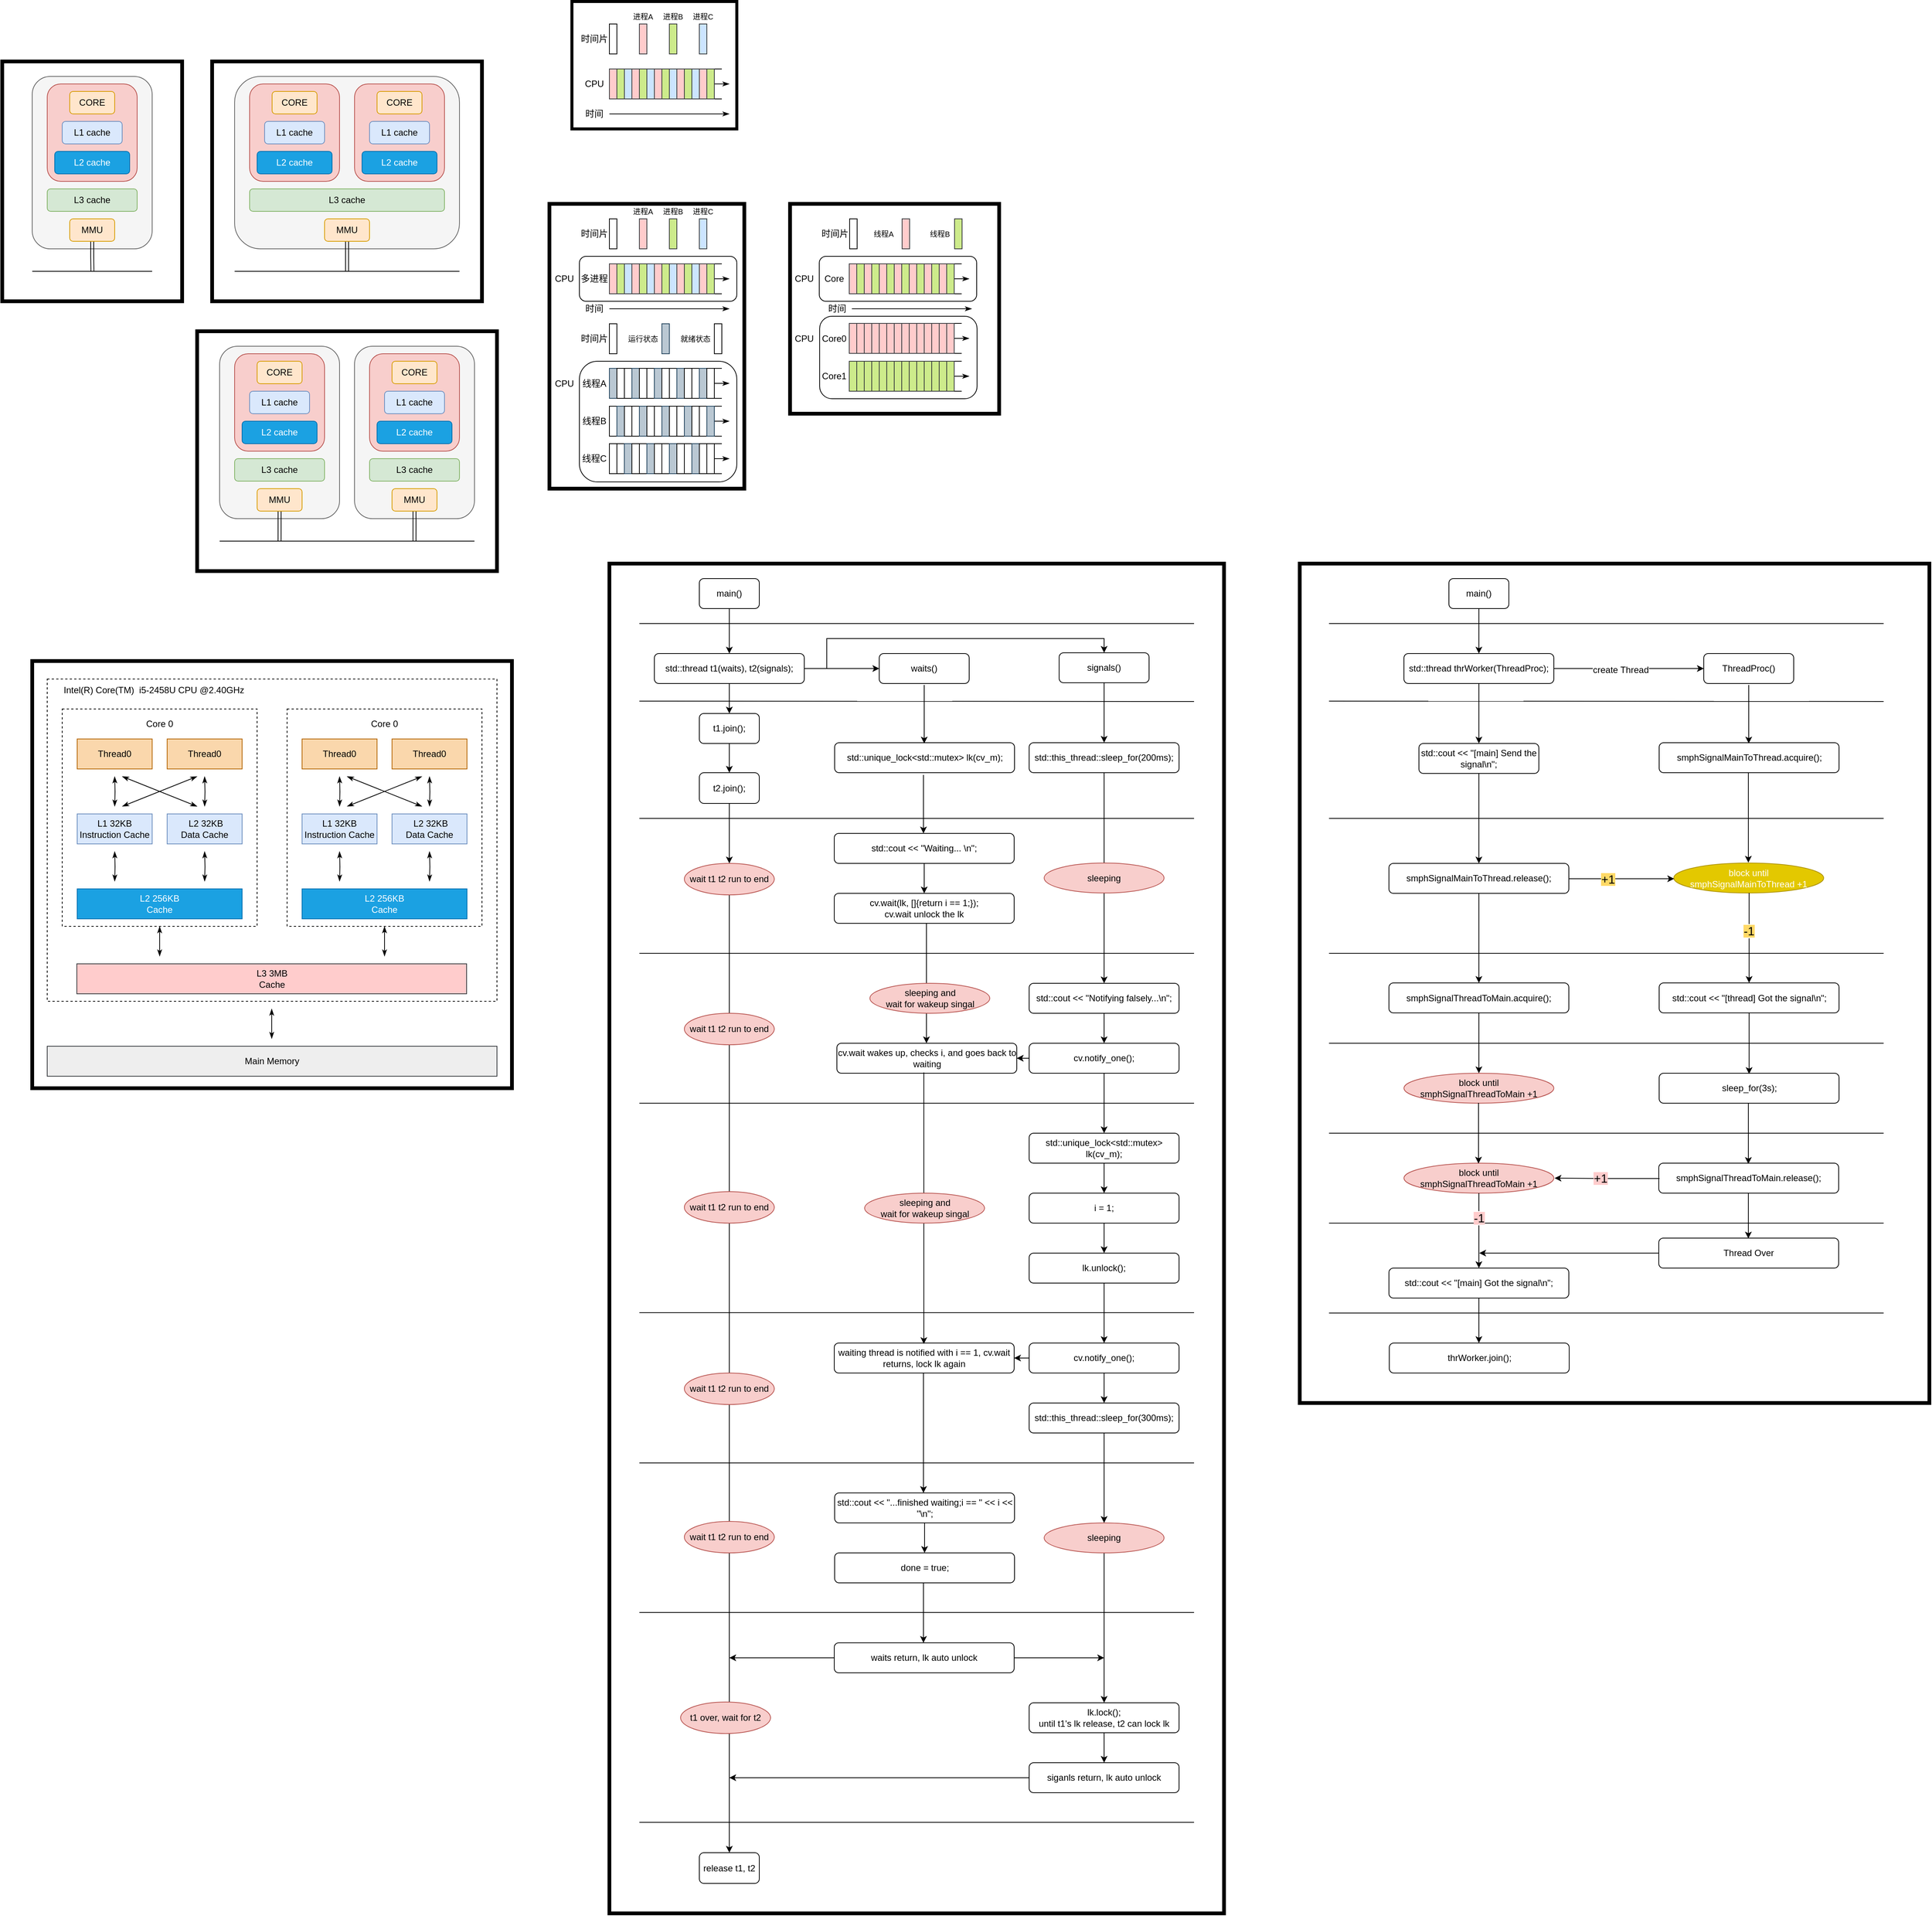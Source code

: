 <mxfile version="12.2.4" pages="1"><diagram id="Mle408nlQQUW61Y-JhIh" name="Page-1"><mxGraphModel dx="1891" dy="1125" grid="1" gridSize="10" guides="1" tooltips="1" connect="1" arrows="1" fold="1" page="1" pageScale="1" pageWidth="827" pageHeight="1169" math="0" shadow="0"><root><mxCell id="0"/><mxCell id="1" parent="0"/><mxCell id="579" value="" style="rounded=0;whiteSpace=wrap;html=1;strokeWidth=5;" parent="1" vertex="1"><mxGeometry x="961" y="760" width="840" height="1120" as="geometry"/></mxCell><mxCell id="447" value="" style="rounded=0;whiteSpace=wrap;html=1;strokeWidth=5;" parent="1" vertex="1"><mxGeometry x="40" y="760" width="820" height="1801" as="geometry"/></mxCell><mxCell id="348" value="" style="rounded=0;whiteSpace=wrap;html=1;strokeWidth=5;" parent="1" vertex="1"><mxGeometry x="281" y="280" width="279" height="280" as="geometry"/></mxCell><mxCell id="253" value="" style="rounded=0;whiteSpace=wrap;html=1;strokeWidth=5;" parent="1" vertex="1"><mxGeometry x="-40" y="280" width="260" height="380" as="geometry"/></mxCell><mxCell id="249" value="" style="rounded=1;whiteSpace=wrap;html=1;strokeWidth=1;" parent="1" vertex="1"><mxGeometry y="350" width="210" height="60" as="geometry"/></mxCell><mxCell id="248" value="" style="rounded=1;whiteSpace=wrap;html=1;strokeWidth=1;" parent="1" vertex="1"><mxGeometry y="490" width="210" height="161" as="geometry"/></mxCell><mxCell id="138" value="" style="rounded=0;whiteSpace=wrap;html=1;strokeWidth=4;" parent="1" vertex="1"><mxGeometry x="-10" y="10" width="220" height="170" as="geometry"/></mxCell><mxCell id="103" value="" style="rounded=0;whiteSpace=wrap;html=1;strokeWidth=5;" parent="1" vertex="1"><mxGeometry x="-730" y="890" width="640" height="570" as="geometry"/></mxCell><mxCell id="96" value="" style="rounded=0;whiteSpace=wrap;html=1;dashed=1;strokeWidth=1;" parent="1" vertex="1"><mxGeometry x="-710" y="914" width="600" height="430" as="geometry"/></mxCell><mxCell id="80" value="" style="rounded=0;whiteSpace=wrap;html=1;strokeWidth=1;dashed=1;" parent="1" vertex="1"><mxGeometry x="-690" y="954" width="260" height="290" as="geometry"/></mxCell><mxCell id="66" value="" style="rounded=0;whiteSpace=wrap;html=1;strokeWidth=5;" parent="1" vertex="1"><mxGeometry x="-510" y="450" width="400" height="320" as="geometry"/></mxCell><mxCell id="47" value="" style="rounded=0;whiteSpace=wrap;html=1;strokeWidth=5;" parent="1" vertex="1"><mxGeometry x="-490" y="90" width="360" height="320" as="geometry"/></mxCell><mxCell id="46" value="" style="rounded=0;whiteSpace=wrap;html=1;strokeWidth=5;" parent="1" vertex="1"><mxGeometry x="-770" y="90" width="240" height="320" as="geometry"/></mxCell><mxCell id="6" value="" style="rounded=1;whiteSpace=wrap;html=1;fillColor=#f5f5f5;strokeColor=#666666;fontColor=#333333;" parent="1" vertex="1"><mxGeometry x="-730" y="110" width="160" height="230" as="geometry"/></mxCell><mxCell id="28" value="" style="rounded=1;whiteSpace=wrap;html=1;fillColor=#f8cecc;strokeColor=#b85450;" parent="1" vertex="1"><mxGeometry x="-710" y="120" width="120" height="130" as="geometry"/></mxCell><mxCell id="2" value="CORE" style="rounded=1;whiteSpace=wrap;html=1;fillColor=#ffe6cc;strokeColor=#d79b00;" parent="1" vertex="1"><mxGeometry x="-680" y="130" width="60" height="30" as="geometry"/></mxCell><mxCell id="3" value="L2 cache" style="rounded=1;whiteSpace=wrap;html=1;fillColor=#1ba1e2;strokeColor=#006EAF;fontColor=#ffffff;" parent="1" vertex="1"><mxGeometry x="-700" y="210" width="100" height="30" as="geometry"/></mxCell><mxCell id="4" value="L3 cache" style="rounded=1;whiteSpace=wrap;html=1;fillColor=#d5e8d4;strokeColor=#82b366;" parent="1" vertex="1"><mxGeometry x="-710" y="260" width="120" height="30" as="geometry"/></mxCell><mxCell id="48" style="edgeStyle=orthogonalEdgeStyle;rounded=0;orthogonalLoop=1;jettySize=auto;html=1;exitX=0.5;exitY=1;exitDx=0;exitDy=0;shape=link;" parent="1" source="5" edge="1"><mxGeometry relative="1" as="geometry"><mxPoint x="-649.69" y="370" as="targetPoint"/></mxGeometry></mxCell><mxCell id="5" value="MMU" style="rounded=1;whiteSpace=wrap;html=1;fillColor=#ffe6cc;strokeColor=#d79b00;" parent="1" vertex="1"><mxGeometry x="-680" y="300" width="60" height="30" as="geometry"/></mxCell><mxCell id="12" value="" style="endArrow=none;html=1;" parent="1" edge="1"><mxGeometry width="50" height="50" relative="1" as="geometry"><mxPoint x="-730" y="370" as="sourcePoint"/><mxPoint x="-570" y="370" as="targetPoint"/></mxGeometry></mxCell><mxCell id="25" value="L1 cache" style="rounded=1;whiteSpace=wrap;html=1;fillColor=#dae8fc;strokeColor=#6c8ebf;" parent="1" vertex="1"><mxGeometry x="-690" y="170" width="80" height="30" as="geometry"/></mxCell><mxCell id="29" value="" style="rounded=1;whiteSpace=wrap;html=1;fillColor=#f5f5f5;strokeColor=#666666;fontColor=#333333;" parent="1" vertex="1"><mxGeometry x="-460" y="110" width="300" height="230" as="geometry"/></mxCell><mxCell id="30" value="" style="rounded=1;whiteSpace=wrap;html=1;fillColor=#f8cecc;strokeColor=#b85450;" parent="1" vertex="1"><mxGeometry x="-440" y="120" width="120" height="130" as="geometry"/></mxCell><mxCell id="31" value="CORE" style="rounded=1;whiteSpace=wrap;html=1;fillColor=#ffe6cc;strokeColor=#d79b00;" parent="1" vertex="1"><mxGeometry x="-410" y="130" width="60" height="30" as="geometry"/></mxCell><mxCell id="32" value="L2 cache" style="rounded=1;whiteSpace=wrap;html=1;fillColor=#1ba1e2;strokeColor=#006EAF;fontColor=#ffffff;" parent="1" vertex="1"><mxGeometry x="-430" y="210" width="100" height="30" as="geometry"/></mxCell><mxCell id="36" value="" style="endArrow=none;html=1;" parent="1" edge="1"><mxGeometry width="50" height="50" relative="1" as="geometry"><mxPoint x="-460" y="370" as="sourcePoint"/><mxPoint x="-160" y="370" as="targetPoint"/></mxGeometry></mxCell><mxCell id="37" value="L1 cache" style="rounded=1;whiteSpace=wrap;html=1;fillColor=#dae8fc;strokeColor=#6c8ebf;" parent="1" vertex="1"><mxGeometry x="-420" y="170" width="80" height="30" as="geometry"/></mxCell><mxCell id="38" value="" style="rounded=1;whiteSpace=wrap;html=1;fillColor=#f8cecc;strokeColor=#b85450;" parent="1" vertex="1"><mxGeometry x="-300" y="120" width="120" height="130" as="geometry"/></mxCell><mxCell id="39" value="CORE" style="rounded=1;whiteSpace=wrap;html=1;fillColor=#ffe6cc;strokeColor=#d79b00;" parent="1" vertex="1"><mxGeometry x="-270" y="130" width="60" height="30" as="geometry"/></mxCell><mxCell id="40" value="L2 cache" style="rounded=1;whiteSpace=wrap;html=1;fillColor=#1ba1e2;strokeColor=#006EAF;fontColor=#ffffff;" parent="1" vertex="1"><mxGeometry x="-290" y="210" width="100" height="30" as="geometry"/></mxCell><mxCell id="41" value="L3 cache" style="rounded=1;whiteSpace=wrap;html=1;fillColor=#d5e8d4;strokeColor=#82b366;" parent="1" vertex="1"><mxGeometry x="-440" y="260" width="260" height="30" as="geometry"/></mxCell><mxCell id="43" value="L1 cache" style="rounded=1;whiteSpace=wrap;html=1;fillColor=#dae8fc;strokeColor=#6c8ebf;" parent="1" vertex="1"><mxGeometry x="-280" y="170" width="80" height="30" as="geometry"/></mxCell><mxCell id="45" style="edgeStyle=orthogonalEdgeStyle;shape=link;rounded=0;orthogonalLoop=1;jettySize=auto;html=1;startArrow=classic;startFill=1;" parent="1" source="44" edge="1"><mxGeometry relative="1" as="geometry"><mxPoint x="-310" y="370" as="targetPoint"/></mxGeometry></mxCell><mxCell id="44" value="MMU" style="rounded=1;whiteSpace=wrap;html=1;fillColor=#ffe6cc;strokeColor=#d79b00;" parent="1" vertex="1"><mxGeometry x="-340" y="300" width="60" height="30" as="geometry"/></mxCell><mxCell id="49" value="" style="rounded=1;whiteSpace=wrap;html=1;fillColor=#f5f5f5;strokeColor=#666666;fontColor=#333333;" parent="1" vertex="1"><mxGeometry x="-480" y="470" width="160" height="230" as="geometry"/></mxCell><mxCell id="50" value="" style="rounded=1;whiteSpace=wrap;html=1;fillColor=#f8cecc;strokeColor=#b85450;" parent="1" vertex="1"><mxGeometry x="-460" y="480" width="120" height="130" as="geometry"/></mxCell><mxCell id="51" value="CORE" style="rounded=1;whiteSpace=wrap;html=1;fillColor=#ffe6cc;strokeColor=#d79b00;" parent="1" vertex="1"><mxGeometry x="-430" y="490" width="60" height="30" as="geometry"/></mxCell><mxCell id="52" value="L2 cache" style="rounded=1;whiteSpace=wrap;html=1;fillColor=#1ba1e2;strokeColor=#006EAF;fontColor=#ffffff;" parent="1" vertex="1"><mxGeometry x="-450" y="570" width="100" height="30" as="geometry"/></mxCell><mxCell id="53" value="L3 cache" style="rounded=1;whiteSpace=wrap;html=1;fillColor=#d5e8d4;strokeColor=#82b366;" parent="1" vertex="1"><mxGeometry x="-460" y="620" width="120" height="30" as="geometry"/></mxCell><mxCell id="67" style="edgeStyle=orthogonalEdgeStyle;shape=link;rounded=0;orthogonalLoop=1;jettySize=auto;html=1;exitX=0.5;exitY=1;exitDx=0;exitDy=0;" parent="1" source="55" edge="1"><mxGeometry relative="1" as="geometry"><mxPoint x="-400.034" y="730" as="targetPoint"/></mxGeometry></mxCell><mxCell id="55" value="MMU" style="rounded=1;whiteSpace=wrap;html=1;fillColor=#ffe6cc;strokeColor=#d79b00;" parent="1" vertex="1"><mxGeometry x="-430" y="660" width="60" height="30" as="geometry"/></mxCell><mxCell id="56" value="" style="endArrow=none;html=1;" parent="1" edge="1"><mxGeometry width="50" height="50" relative="1" as="geometry"><mxPoint x="-480" y="730" as="sourcePoint"/><mxPoint x="-140" y="730" as="targetPoint"/></mxGeometry></mxCell><mxCell id="57" value="L1 cache" style="rounded=1;whiteSpace=wrap;html=1;fillColor=#dae8fc;strokeColor=#6c8ebf;" parent="1" vertex="1"><mxGeometry x="-440" y="530" width="80" height="30" as="geometry"/></mxCell><mxCell id="58" value="" style="rounded=1;whiteSpace=wrap;html=1;fillColor=#f5f5f5;strokeColor=#666666;fontColor=#333333;" parent="1" vertex="1"><mxGeometry x="-300" y="470" width="160" height="230" as="geometry"/></mxCell><mxCell id="59" value="" style="rounded=1;whiteSpace=wrap;html=1;fillColor=#f8cecc;strokeColor=#b85450;" parent="1" vertex="1"><mxGeometry x="-280" y="480" width="120" height="130" as="geometry"/></mxCell><mxCell id="60" value="CORE" style="rounded=1;whiteSpace=wrap;html=1;fillColor=#ffe6cc;strokeColor=#d79b00;" parent="1" vertex="1"><mxGeometry x="-250" y="490" width="60" height="30" as="geometry"/></mxCell><mxCell id="61" value="L2 cache" style="rounded=1;whiteSpace=wrap;html=1;fillColor=#1ba1e2;strokeColor=#006EAF;fontColor=#ffffff;" parent="1" vertex="1"><mxGeometry x="-270" y="570" width="100" height="30" as="geometry"/></mxCell><mxCell id="62" value="L3 cache" style="rounded=1;whiteSpace=wrap;html=1;fillColor=#d5e8d4;strokeColor=#82b366;" parent="1" vertex="1"><mxGeometry x="-280" y="620" width="120" height="30" as="geometry"/></mxCell><mxCell id="68" style="edgeStyle=orthogonalEdgeStyle;shape=link;rounded=0;orthogonalLoop=1;jettySize=auto;html=1;exitX=0.5;exitY=1;exitDx=0;exitDy=0;" parent="1" source="63" edge="1"><mxGeometry relative="1" as="geometry"><mxPoint x="-220.034" y="730" as="targetPoint"/></mxGeometry></mxCell><mxCell id="63" value="MMU" style="rounded=1;whiteSpace=wrap;html=1;fillColor=#ffe6cc;strokeColor=#d79b00;" parent="1" vertex="1"><mxGeometry x="-250" y="660" width="60" height="30" as="geometry"/></mxCell><mxCell id="64" value="L1 cache" style="rounded=1;whiteSpace=wrap;html=1;fillColor=#dae8fc;strokeColor=#6c8ebf;" parent="1" vertex="1"><mxGeometry x="-260" y="530" width="80" height="30" as="geometry"/></mxCell><mxCell id="74" style="edgeStyle=orthogonalEdgeStyle;rounded=0;orthogonalLoop=1;jettySize=auto;html=1;startArrow=classicThin;startFill=1;endArrow=classicThin;endFill=1;" parent="1" edge="1"><mxGeometry relative="1" as="geometry"><mxPoint x="-620" y="1044" as="sourcePoint"/><mxPoint x="-620" y="1084" as="targetPoint"/></mxGeometry></mxCell><mxCell id="76" style="rounded=0;orthogonalLoop=1;jettySize=auto;html=1;startArrow=classicThin;startFill=1;endArrow=classicThin;endFill=1;" parent="1" edge="1"><mxGeometry relative="1" as="geometry"><mxPoint x="-610" y="1044" as="sourcePoint"/><mxPoint x="-510" y="1084" as="targetPoint"/></mxGeometry></mxCell><mxCell id="69" value="Thread0" style="rounded=0;whiteSpace=wrap;html=1;strokeWidth=1;fillColor=#fad7ac;strokeColor=#b46504;" parent="1" vertex="1"><mxGeometry x="-670" y="994" width="100" height="40" as="geometry"/></mxCell><mxCell id="70" value="&amp;nbsp;L2 32KB&lt;br&gt;Data Cache" style="rounded=0;whiteSpace=wrap;html=1;strokeWidth=1;fillColor=#dae8fc;strokeColor=#6c8ebf;" parent="1" vertex="1"><mxGeometry x="-550" y="1094" width="100" height="40" as="geometry"/></mxCell><mxCell id="77" style="edgeStyle=none;rounded=0;orthogonalLoop=1;jettySize=auto;html=1;startArrow=classicThin;startFill=1;endArrow=classicThin;endFill=1;" parent="1" edge="1"><mxGeometry relative="1" as="geometry"><mxPoint x="-610" y="1084" as="sourcePoint"/><mxPoint x="-510" y="1044" as="targetPoint"/></mxGeometry></mxCell><mxCell id="71" value="L1 32KB&lt;br&gt;Instruction Cache" style="rounded=0;whiteSpace=wrap;html=1;strokeWidth=1;fillColor=#dae8fc;strokeColor=#6c8ebf;" parent="1" vertex="1"><mxGeometry x="-670" y="1094" width="100" height="40" as="geometry"/></mxCell><mxCell id="75" style="edgeStyle=orthogonalEdgeStyle;rounded=0;orthogonalLoop=1;jettySize=auto;html=1;startArrow=classicThin;startFill=1;endArrow=classicThin;endFill=1;" parent="1" edge="1"><mxGeometry relative="1" as="geometry"><mxPoint x="-500" y="1044" as="sourcePoint"/><mxPoint x="-500" y="1084" as="targetPoint"/></mxGeometry></mxCell><mxCell id="72" value="Thread0" style="rounded=0;whiteSpace=wrap;html=1;strokeWidth=1;fillColor=#fad7ac;strokeColor=#b46504;" parent="1" vertex="1"><mxGeometry x="-550" y="994" width="100" height="40" as="geometry"/></mxCell><mxCell id="73" value="L2 256KB&lt;br&gt;Cache" style="rounded=0;whiteSpace=wrap;html=1;strokeWidth=1;fillColor=#1ba1e2;strokeColor=#006EAF;fontColor=#ffffff;" parent="1" vertex="1"><mxGeometry x="-670" y="1194" width="220" height="40" as="geometry"/></mxCell><mxCell id="78" style="edgeStyle=orthogonalEdgeStyle;rounded=0;orthogonalLoop=1;jettySize=auto;html=1;startArrow=classicThin;startFill=1;endArrow=classicThin;endFill=1;" parent="1" edge="1"><mxGeometry relative="1" as="geometry"><mxPoint x="-620" y="1144" as="sourcePoint"/><mxPoint x="-620" y="1184" as="targetPoint"/></mxGeometry></mxCell><mxCell id="79" style="edgeStyle=orthogonalEdgeStyle;rounded=0;orthogonalLoop=1;jettySize=auto;html=1;startArrow=classicThin;startFill=1;endArrow=classicThin;endFill=1;" parent="1" edge="1"><mxGeometry relative="1" as="geometry"><mxPoint x="-500" y="1144" as="sourcePoint"/><mxPoint x="-500" y="1184" as="targetPoint"/></mxGeometry></mxCell><mxCell id="81" value="Core 0" style="text;html=1;strokeColor=none;fillColor=none;align=center;verticalAlign=middle;whiteSpace=wrap;rounded=0;dashed=1;" parent="1" vertex="1"><mxGeometry x="-580" y="964" width="40" height="20" as="geometry"/></mxCell><mxCell id="82" value="" style="rounded=0;whiteSpace=wrap;html=1;strokeWidth=1;dashed=1;" parent="1" vertex="1"><mxGeometry x="-390" y="954" width="260" height="290" as="geometry"/></mxCell><mxCell id="83" style="edgeStyle=orthogonalEdgeStyle;rounded=0;orthogonalLoop=1;jettySize=auto;html=1;startArrow=classicThin;startFill=1;endArrow=classicThin;endFill=1;" parent="1" edge="1"><mxGeometry relative="1" as="geometry"><mxPoint x="-320" y="1044" as="sourcePoint"/><mxPoint x="-320" y="1084" as="targetPoint"/></mxGeometry></mxCell><mxCell id="84" style="rounded=0;orthogonalLoop=1;jettySize=auto;html=1;startArrow=classicThin;startFill=1;endArrow=classicThin;endFill=1;" parent="1" edge="1"><mxGeometry relative="1" as="geometry"><mxPoint x="-310" y="1044" as="sourcePoint"/><mxPoint x="-210" y="1084" as="targetPoint"/></mxGeometry></mxCell><mxCell id="85" value="Thread0" style="rounded=0;whiteSpace=wrap;html=1;strokeWidth=1;fillColor=#fad7ac;strokeColor=#b46504;" parent="1" vertex="1"><mxGeometry x="-370" y="994" width="100" height="40" as="geometry"/></mxCell><mxCell id="86" value="&amp;nbsp;L2 32KB&lt;br&gt;Data Cache" style="rounded=0;whiteSpace=wrap;html=1;strokeWidth=1;fillColor=#dae8fc;strokeColor=#6c8ebf;" parent="1" vertex="1"><mxGeometry x="-250" y="1094" width="100" height="40" as="geometry"/></mxCell><mxCell id="87" style="edgeStyle=none;rounded=0;orthogonalLoop=1;jettySize=auto;html=1;startArrow=classicThin;startFill=1;endArrow=classicThin;endFill=1;" parent="1" edge="1"><mxGeometry relative="1" as="geometry"><mxPoint x="-310" y="1084" as="sourcePoint"/><mxPoint x="-210" y="1044" as="targetPoint"/></mxGeometry></mxCell><mxCell id="88" value="L1 32KB&lt;br&gt;Instruction Cache" style="rounded=0;whiteSpace=wrap;html=1;strokeWidth=1;fillColor=#dae8fc;strokeColor=#6c8ebf;" parent="1" vertex="1"><mxGeometry x="-370" y="1094" width="100" height="40" as="geometry"/></mxCell><mxCell id="89" style="edgeStyle=orthogonalEdgeStyle;rounded=0;orthogonalLoop=1;jettySize=auto;html=1;startArrow=classicThin;startFill=1;endArrow=classicThin;endFill=1;" parent="1" edge="1"><mxGeometry relative="1" as="geometry"><mxPoint x="-200" y="1044" as="sourcePoint"/><mxPoint x="-200" y="1084" as="targetPoint"/></mxGeometry></mxCell><mxCell id="90" value="Thread0" style="rounded=0;whiteSpace=wrap;html=1;strokeWidth=1;fillColor=#fad7ac;strokeColor=#b46504;" parent="1" vertex="1"><mxGeometry x="-250" y="994" width="100" height="40" as="geometry"/></mxCell><mxCell id="91" value="L2 256KB&lt;br&gt;Cache" style="rounded=0;whiteSpace=wrap;html=1;strokeWidth=1;fillColor=#1ba1e2;strokeColor=#006EAF;fontColor=#ffffff;" parent="1" vertex="1"><mxGeometry x="-370" y="1194" width="220" height="40" as="geometry"/></mxCell><mxCell id="92" style="edgeStyle=orthogonalEdgeStyle;rounded=0;orthogonalLoop=1;jettySize=auto;html=1;startArrow=classicThin;startFill=1;endArrow=classicThin;endFill=1;" parent="1" edge="1"><mxGeometry relative="1" as="geometry"><mxPoint x="-320" y="1144" as="sourcePoint"/><mxPoint x="-320" y="1184" as="targetPoint"/></mxGeometry></mxCell><mxCell id="93" style="edgeStyle=orthogonalEdgeStyle;rounded=0;orthogonalLoop=1;jettySize=auto;html=1;startArrow=classicThin;startFill=1;endArrow=classicThin;endFill=1;" parent="1" edge="1"><mxGeometry relative="1" as="geometry"><mxPoint x="-200" y="1144" as="sourcePoint"/><mxPoint x="-200" y="1184" as="targetPoint"/></mxGeometry></mxCell><mxCell id="94" value="Core 0" style="text;html=1;strokeColor=none;fillColor=none;align=center;verticalAlign=middle;whiteSpace=wrap;rounded=0;dashed=1;" parent="1" vertex="1"><mxGeometry x="-280" y="964" width="40" height="20" as="geometry"/></mxCell><mxCell id="95" value="L3 3MB&lt;br&gt;Cache" style="rounded=0;whiteSpace=wrap;html=1;strokeWidth=1;fillColor=#ffcccc;strokeColor=#36393d;" parent="1" vertex="1"><mxGeometry x="-670.5" y="1294" width="520" height="40" as="geometry"/></mxCell><mxCell id="98" value="" style="endArrow=classicThin;startArrow=classicThin;html=1;entryX=0.5;entryY=1;entryDx=0;entryDy=0;startFill=1;endFill=1;" parent="1" target="80" edge="1"><mxGeometry width="50" height="50" relative="1" as="geometry"><mxPoint x="-560" y="1284" as="sourcePoint"/><mxPoint x="-560" y="1254" as="targetPoint"/></mxGeometry></mxCell><mxCell id="99" value="" style="endArrow=classicThin;startArrow=classicThin;html=1;entryX=0.5;entryY=1;entryDx=0;entryDy=0;startFill=1;endFill=1;" parent="1" edge="1"><mxGeometry width="50" height="50" relative="1" as="geometry"><mxPoint x="-260" y="1284" as="sourcePoint"/><mxPoint x="-260" y="1244" as="targetPoint"/></mxGeometry></mxCell><mxCell id="100" value="Intel(R) Core(TM)&amp;nbsp; i5-2458U CPU @2.40GHz" style="text;html=1;strokeColor=none;fillColor=none;align=left;verticalAlign=middle;whiteSpace=wrap;rounded=0;" parent="1" vertex="1"><mxGeometry x="-690" y="914" width="330" height="30" as="geometry"/></mxCell><mxCell id="101" value="" style="endArrow=classicThin;startArrow=classicThin;html=1;entryX=0.5;entryY=1;entryDx=0;entryDy=0;startFill=1;endFill=1;" parent="1" edge="1"><mxGeometry width="50" height="50" relative="1" as="geometry"><mxPoint x="-410.5" y="1394" as="sourcePoint"/><mxPoint x="-410.5" y="1354" as="targetPoint"/></mxGeometry></mxCell><mxCell id="102" value="Main Memory" style="rounded=0;whiteSpace=wrap;html=1;strokeWidth=1;fillColor=#eeeeee;strokeColor=#36393d;" parent="1" vertex="1"><mxGeometry x="-710" y="1404" width="600" height="40" as="geometry"/></mxCell><mxCell id="105" value="" style="endArrow=classicThin;html=1;endFill=1;" parent="1" edge="1"><mxGeometry width="50" height="50" relative="1" as="geometry"><mxPoint x="40" y="160" as="sourcePoint"/><mxPoint x="200" y="160" as="targetPoint"/></mxGeometry></mxCell><mxCell id="106" value="时间" style="text;html=1;strokeColor=none;fillColor=none;align=center;verticalAlign=middle;whiteSpace=wrap;rounded=0;" parent="1" vertex="1"><mxGeometry y="150" width="40" height="20" as="geometry"/></mxCell><mxCell id="110" value="" style="rounded=0;whiteSpace=wrap;html=1;strokeWidth=1;fillColor=#ffcccc;strokeColor=#36393d;" parent="1" vertex="1"><mxGeometry x="40" y="100" width="10" height="40" as="geometry"/></mxCell><mxCell id="111" value="" style="rounded=0;whiteSpace=wrap;html=1;strokeWidth=1;fillColor=#cdeb8b;strokeColor=#36393d;" parent="1" vertex="1"><mxGeometry x="50" y="100" width="10" height="40" as="geometry"/></mxCell><mxCell id="112" value="" style="rounded=0;whiteSpace=wrap;html=1;strokeWidth=1;fillColor=#cce5ff;strokeColor=#36393d;" parent="1" vertex="1"><mxGeometry x="60" y="100" width="10" height="40" as="geometry"/></mxCell><mxCell id="113" value="" style="rounded=0;whiteSpace=wrap;html=1;strokeWidth=1;fillColor=#ffcccc;strokeColor=#36393d;" parent="1" vertex="1"><mxGeometry x="70" y="100" width="10" height="40" as="geometry"/></mxCell><mxCell id="114" value="" style="rounded=0;whiteSpace=wrap;html=1;strokeWidth=1;fillColor=#cdeb8b;strokeColor=#36393d;" parent="1" vertex="1"><mxGeometry x="80" y="100" width="10" height="40" as="geometry"/></mxCell><mxCell id="115" value="" style="rounded=0;whiteSpace=wrap;html=1;strokeWidth=1;fillColor=#cce5ff;strokeColor=#36393d;" parent="1" vertex="1"><mxGeometry x="90" y="100" width="10" height="40" as="geometry"/></mxCell><mxCell id="116" value="" style="rounded=0;whiteSpace=wrap;html=1;strokeWidth=1;fillColor=#ffcccc;strokeColor=#36393d;" parent="1" vertex="1"><mxGeometry x="100" y="100" width="10" height="40" as="geometry"/></mxCell><mxCell id="117" value="" style="rounded=0;whiteSpace=wrap;html=1;strokeWidth=1;fillColor=#cdeb8b;strokeColor=#36393d;" parent="1" vertex="1"><mxGeometry x="110" y="100" width="10" height="40" as="geometry"/></mxCell><mxCell id="118" value="" style="rounded=0;whiteSpace=wrap;html=1;strokeWidth=1;fillColor=#cce5ff;strokeColor=#36393d;" parent="1" vertex="1"><mxGeometry x="120" y="100" width="10" height="40" as="geometry"/></mxCell><mxCell id="119" value="" style="rounded=0;whiteSpace=wrap;html=1;strokeWidth=1;fillColor=#ffcccc;strokeColor=#36393d;" parent="1" vertex="1"><mxGeometry x="130" y="100" width="10" height="40" as="geometry"/></mxCell><mxCell id="120" value="" style="rounded=0;whiteSpace=wrap;html=1;strokeWidth=1;fillColor=#cdeb8b;strokeColor=#36393d;" parent="1" vertex="1"><mxGeometry x="140" y="100" width="10" height="40" as="geometry"/></mxCell><mxCell id="121" value="" style="endArrow=classicThin;html=1;endFill=1;" parent="1" edge="1"><mxGeometry width="50" height="50" relative="1" as="geometry"><mxPoint x="180" y="120" as="sourcePoint"/><mxPoint x="200" y="120" as="targetPoint"/></mxGeometry></mxCell><mxCell id="122" value="" style="endArrow=none;html=1;endFill=0;exitX=1;exitY=0.5;exitDx=0;exitDy=0;" parent="1" edge="1"><mxGeometry width="50" height="50" relative="1" as="geometry"><mxPoint x="180" y="100" as="sourcePoint"/><mxPoint x="190" y="100" as="targetPoint"/></mxGeometry></mxCell><mxCell id="123" value="" style="endArrow=none;html=1;endFill=0;exitX=1;exitY=0.5;exitDx=0;exitDy=0;" parent="1" edge="1"><mxGeometry width="50" height="50" relative="1" as="geometry"><mxPoint x="180" y="140" as="sourcePoint"/><mxPoint x="190" y="140" as="targetPoint"/></mxGeometry></mxCell><mxCell id="124" value="CPU" style="text;html=1;strokeColor=none;fillColor=none;align=center;verticalAlign=middle;whiteSpace=wrap;rounded=0;" parent="1" vertex="1"><mxGeometry y="110" width="40" height="20" as="geometry"/></mxCell><mxCell id="125" value="" style="rounded=0;whiteSpace=wrap;html=1;strokeWidth=1;" parent="1" vertex="1"><mxGeometry x="40" y="40" width="10" height="40" as="geometry"/></mxCell><mxCell id="126" value="时间片" style="text;html=1;strokeColor=none;fillColor=none;align=center;verticalAlign=middle;whiteSpace=wrap;rounded=0;" parent="1" vertex="1"><mxGeometry y="50" width="40" height="20" as="geometry"/></mxCell><mxCell id="127" value="" style="rounded=0;whiteSpace=wrap;html=1;strokeWidth=1;fillColor=#ffcccc;strokeColor=#36393d;" parent="1" vertex="1"><mxGeometry x="80" y="40" width="10" height="40" as="geometry"/></mxCell><mxCell id="128" value="" style="rounded=0;whiteSpace=wrap;html=1;strokeWidth=1;fillColor=#cdeb8b;strokeColor=#36393d;" parent="1" vertex="1"><mxGeometry x="120" y="40" width="10" height="40" as="geometry"/></mxCell><mxCell id="129" value="" style="rounded=0;whiteSpace=wrap;html=1;strokeWidth=1;fillColor=#cce5ff;strokeColor=#36393d;" parent="1" vertex="1"><mxGeometry x="160" y="40" width="10" height="40" as="geometry"/></mxCell><mxCell id="131" value="&lt;font style=&quot;font-size: 10px&quot;&gt;进程A&lt;/font&gt;" style="text;html=1;strokeColor=none;fillColor=none;align=center;verticalAlign=middle;whiteSpace=wrap;rounded=0;" parent="1" vertex="1"><mxGeometry x="70" y="20" width="30" height="20" as="geometry"/></mxCell><mxCell id="132" value="&lt;font style=&quot;font-size: 10px&quot;&gt;进程B&lt;/font&gt;" style="text;html=1;strokeColor=none;fillColor=none;align=center;verticalAlign=middle;whiteSpace=wrap;rounded=0;" parent="1" vertex="1"><mxGeometry x="110" y="20" width="30" height="20" as="geometry"/></mxCell><mxCell id="133" value="&lt;font style=&quot;font-size: 10px&quot;&gt;进程C&lt;/font&gt;" style="text;html=1;strokeColor=none;fillColor=none;align=center;verticalAlign=middle;whiteSpace=wrap;rounded=0;" parent="1" vertex="1"><mxGeometry x="150" y="20" width="30" height="20" as="geometry"/></mxCell><mxCell id="135" value="" style="rounded=0;whiteSpace=wrap;html=1;strokeWidth=1;fillColor=#cce5ff;strokeColor=#36393d;" parent="1" vertex="1"><mxGeometry x="150" y="100" width="10" height="40" as="geometry"/></mxCell><mxCell id="136" value="" style="rounded=0;whiteSpace=wrap;html=1;strokeWidth=1;fillColor=#ffcccc;strokeColor=#36393d;" parent="1" vertex="1"><mxGeometry x="160" y="100" width="10" height="40" as="geometry"/></mxCell><mxCell id="137" value="" style="rounded=0;whiteSpace=wrap;html=1;strokeWidth=1;fillColor=#cdeb8b;strokeColor=#36393d;" parent="1" vertex="1"><mxGeometry x="170" y="100" width="10" height="40" as="geometry"/></mxCell><mxCell id="140" value="" style="endArrow=classicThin;html=1;endFill=1;" parent="1" edge="1"><mxGeometry width="50" height="50" relative="1" as="geometry"><mxPoint x="40" y="420" as="sourcePoint"/><mxPoint x="200" y="420" as="targetPoint"/></mxGeometry></mxCell><mxCell id="141" value="时间" style="text;html=1;strokeColor=none;fillColor=none;align=center;verticalAlign=middle;whiteSpace=wrap;rounded=0;" parent="1" vertex="1"><mxGeometry y="410" width="40" height="20" as="geometry"/></mxCell><mxCell id="142" value="" style="rounded=0;whiteSpace=wrap;html=1;strokeWidth=1;fillColor=#ffcccc;strokeColor=#36393d;" parent="1" vertex="1"><mxGeometry x="40" y="360" width="10" height="40" as="geometry"/></mxCell><mxCell id="143" value="" style="rounded=0;whiteSpace=wrap;html=1;strokeWidth=1;fillColor=#cdeb8b;strokeColor=#36393d;" parent="1" vertex="1"><mxGeometry x="50" y="360" width="10" height="40" as="geometry"/></mxCell><mxCell id="144" value="" style="rounded=0;whiteSpace=wrap;html=1;strokeWidth=1;fillColor=#cce5ff;strokeColor=#36393d;" parent="1" vertex="1"><mxGeometry x="60" y="360" width="10" height="40" as="geometry"/></mxCell><mxCell id="145" value="" style="rounded=0;whiteSpace=wrap;html=1;strokeWidth=1;fillColor=#ffcccc;strokeColor=#36393d;" parent="1" vertex="1"><mxGeometry x="70" y="360" width="10" height="40" as="geometry"/></mxCell><mxCell id="146" value="" style="rounded=0;whiteSpace=wrap;html=1;strokeWidth=1;fillColor=#cdeb8b;strokeColor=#36393d;" parent="1" vertex="1"><mxGeometry x="80" y="360" width="10" height="40" as="geometry"/></mxCell><mxCell id="147" value="" style="rounded=0;whiteSpace=wrap;html=1;strokeWidth=1;fillColor=#cce5ff;strokeColor=#36393d;" parent="1" vertex="1"><mxGeometry x="90" y="360" width="10" height="40" as="geometry"/></mxCell><mxCell id="148" value="" style="rounded=0;whiteSpace=wrap;html=1;strokeWidth=1;fillColor=#ffcccc;strokeColor=#36393d;" parent="1" vertex="1"><mxGeometry x="100" y="360" width="10" height="40" as="geometry"/></mxCell><mxCell id="149" value="" style="rounded=0;whiteSpace=wrap;html=1;strokeWidth=1;fillColor=#cdeb8b;strokeColor=#36393d;" parent="1" vertex="1"><mxGeometry x="110" y="360" width="10" height="40" as="geometry"/></mxCell><mxCell id="150" value="" style="rounded=0;whiteSpace=wrap;html=1;strokeWidth=1;fillColor=#cce5ff;strokeColor=#36393d;" parent="1" vertex="1"><mxGeometry x="120" y="360" width="10" height="40" as="geometry"/></mxCell><mxCell id="151" value="" style="rounded=0;whiteSpace=wrap;html=1;strokeWidth=1;fillColor=#ffcccc;strokeColor=#36393d;" parent="1" vertex="1"><mxGeometry x="130" y="360" width="10" height="40" as="geometry"/></mxCell><mxCell id="152" value="" style="rounded=0;whiteSpace=wrap;html=1;strokeWidth=1;fillColor=#cdeb8b;strokeColor=#36393d;" parent="1" vertex="1"><mxGeometry x="140" y="360" width="10" height="40" as="geometry"/></mxCell><mxCell id="153" value="" style="endArrow=classicThin;html=1;endFill=1;" parent="1" edge="1"><mxGeometry width="50" height="50" relative="1" as="geometry"><mxPoint x="180" y="380" as="sourcePoint"/><mxPoint x="200" y="380" as="targetPoint"/></mxGeometry></mxCell><mxCell id="154" value="" style="endArrow=none;html=1;endFill=0;exitX=1;exitY=0.5;exitDx=0;exitDy=0;" parent="1" edge="1"><mxGeometry width="50" height="50" relative="1" as="geometry"><mxPoint x="180" y="360" as="sourcePoint"/><mxPoint x="190" y="360" as="targetPoint"/></mxGeometry></mxCell><mxCell id="155" value="" style="endArrow=none;html=1;endFill=0;exitX=1;exitY=0.5;exitDx=0;exitDy=0;" parent="1" edge="1"><mxGeometry width="50" height="50" relative="1" as="geometry"><mxPoint x="180" y="400" as="sourcePoint"/><mxPoint x="190" y="400" as="targetPoint"/></mxGeometry></mxCell><mxCell id="156" value="多进程" style="text;html=1;strokeColor=none;fillColor=none;align=center;verticalAlign=middle;whiteSpace=wrap;rounded=0;" parent="1" vertex="1"><mxGeometry y="370" width="40" height="20" as="geometry"/></mxCell><mxCell id="157" value="" style="rounded=0;whiteSpace=wrap;html=1;strokeWidth=1;" parent="1" vertex="1"><mxGeometry x="40" y="440" width="10" height="40" as="geometry"/></mxCell><mxCell id="158" value="时间片" style="text;html=1;strokeColor=none;fillColor=none;align=center;verticalAlign=middle;whiteSpace=wrap;rounded=0;" parent="1" vertex="1"><mxGeometry y="450" width="40" height="20" as="geometry"/></mxCell><mxCell id="160" value="" style="rounded=0;whiteSpace=wrap;html=1;strokeWidth=1;fillColor=#bac8d3;strokeColor=#23445d;" parent="1" vertex="1"><mxGeometry x="110" y="440" width="10" height="40" as="geometry"/></mxCell><mxCell id="161" value="" style="rounded=0;whiteSpace=wrap;html=1;strokeWidth=1;" parent="1" vertex="1"><mxGeometry x="180" y="440" width="10" height="40" as="geometry"/></mxCell><mxCell id="163" value="&lt;font style=&quot;font-size: 10px&quot;&gt;运行状态&lt;/font&gt;" style="text;html=1;strokeColor=none;fillColor=none;align=center;verticalAlign=middle;whiteSpace=wrap;rounded=0;" parent="1" vertex="1"><mxGeometry x="60" y="450" width="50" height="20" as="geometry"/></mxCell><mxCell id="164" value="&lt;font style=&quot;font-size: 10px&quot;&gt;就绪状态&lt;/font&gt;" style="text;html=1;strokeColor=none;fillColor=none;align=center;verticalAlign=middle;whiteSpace=wrap;rounded=0;" parent="1" vertex="1"><mxGeometry x="130" y="450" width="50" height="20" as="geometry"/></mxCell><mxCell id="165" value="" style="rounded=0;whiteSpace=wrap;html=1;strokeWidth=1;fillColor=#cce5ff;strokeColor=#36393d;" parent="1" vertex="1"><mxGeometry x="150" y="360" width="10" height="40" as="geometry"/></mxCell><mxCell id="166" value="" style="rounded=0;whiteSpace=wrap;html=1;strokeWidth=1;fillColor=#ffcccc;strokeColor=#36393d;" parent="1" vertex="1"><mxGeometry x="160" y="360" width="10" height="40" as="geometry"/></mxCell><mxCell id="167" value="" style="rounded=0;whiteSpace=wrap;html=1;strokeWidth=1;fillColor=#cdeb8b;strokeColor=#36393d;" parent="1" vertex="1"><mxGeometry x="170" y="360" width="10" height="40" as="geometry"/></mxCell><mxCell id="168" value="" style="rounded=0;whiteSpace=wrap;html=1;strokeWidth=1;" parent="1" vertex="1"><mxGeometry x="40" y="300" width="10" height="40" as="geometry"/></mxCell><mxCell id="169" value="时间片" style="text;html=1;strokeColor=none;fillColor=none;align=center;verticalAlign=middle;whiteSpace=wrap;rounded=0;" parent="1" vertex="1"><mxGeometry y="310" width="40" height="20" as="geometry"/></mxCell><mxCell id="170" value="" style="rounded=0;whiteSpace=wrap;html=1;strokeWidth=1;fillColor=#ffcccc;strokeColor=#36393d;" parent="1" vertex="1"><mxGeometry x="80" y="300" width="10" height="40" as="geometry"/></mxCell><mxCell id="171" value="" style="rounded=0;whiteSpace=wrap;html=1;strokeWidth=1;fillColor=#cdeb8b;strokeColor=#36393d;" parent="1" vertex="1"><mxGeometry x="120" y="300" width="10" height="40" as="geometry"/></mxCell><mxCell id="172" value="" style="rounded=0;whiteSpace=wrap;html=1;strokeWidth=1;fillColor=#cce5ff;strokeColor=#36393d;" parent="1" vertex="1"><mxGeometry x="160" y="300" width="10" height="40" as="geometry"/></mxCell><mxCell id="173" value="&lt;font style=&quot;font-size: 10px&quot;&gt;进程A&lt;/font&gt;" style="text;html=1;strokeColor=none;fillColor=none;align=center;verticalAlign=middle;whiteSpace=wrap;rounded=0;" parent="1" vertex="1"><mxGeometry x="70" y="280" width="30" height="20" as="geometry"/></mxCell><mxCell id="174" value="&lt;font style=&quot;font-size: 10px&quot;&gt;进程B&lt;/font&gt;" style="text;html=1;strokeColor=none;fillColor=none;align=center;verticalAlign=middle;whiteSpace=wrap;rounded=0;" parent="1" vertex="1"><mxGeometry x="110" y="280" width="30" height="20" as="geometry"/></mxCell><mxCell id="175" value="&lt;font style=&quot;font-size: 10px&quot;&gt;进程C&lt;/font&gt;" style="text;html=1;strokeColor=none;fillColor=none;align=center;verticalAlign=middle;whiteSpace=wrap;rounded=0;" parent="1" vertex="1"><mxGeometry x="150" y="280" width="30" height="20" as="geometry"/></mxCell><mxCell id="176" value="" style="rounded=0;whiteSpace=wrap;html=1;strokeWidth=1;fillColor=#bac8d3;strokeColor=#23445d;" parent="1" vertex="1"><mxGeometry x="40" y="499.5" width="10" height="40" as="geometry"/></mxCell><mxCell id="177" value="" style="rounded=0;whiteSpace=wrap;html=1;strokeWidth=1;" parent="1" vertex="1"><mxGeometry x="50" y="499.5" width="10" height="40" as="geometry"/></mxCell><mxCell id="178" value="" style="rounded=0;whiteSpace=wrap;html=1;strokeWidth=1;" parent="1" vertex="1"><mxGeometry x="60" y="499.5" width="10" height="40" as="geometry"/></mxCell><mxCell id="179" value="" style="rounded=0;whiteSpace=wrap;html=1;strokeWidth=1;fillColor=#bac8d3;strokeColor=#23445d;" parent="1" vertex="1"><mxGeometry x="70" y="499.5" width="10" height="40" as="geometry"/></mxCell><mxCell id="180" value="" style="rounded=0;whiteSpace=wrap;html=1;strokeWidth=1;" parent="1" vertex="1"><mxGeometry x="80" y="499.5" width="10" height="40" as="geometry"/></mxCell><mxCell id="181" value="" style="rounded=0;whiteSpace=wrap;html=1;strokeWidth=1;" parent="1" vertex="1"><mxGeometry x="90" y="499.5" width="10" height="40" as="geometry"/></mxCell><mxCell id="182" value="" style="rounded=0;whiteSpace=wrap;html=1;strokeWidth=1;fillColor=#bac8d3;strokeColor=#23445d;" parent="1" vertex="1"><mxGeometry x="100" y="499.5" width="10" height="40" as="geometry"/></mxCell><mxCell id="183" value="" style="rounded=0;whiteSpace=wrap;html=1;strokeWidth=1;" parent="1" vertex="1"><mxGeometry x="110" y="499.5" width="10" height="40" as="geometry"/></mxCell><mxCell id="184" value="" style="rounded=0;whiteSpace=wrap;html=1;strokeWidth=1;" parent="1" vertex="1"><mxGeometry x="120" y="499.5" width="10" height="40" as="geometry"/></mxCell><mxCell id="185" value="" style="rounded=0;whiteSpace=wrap;html=1;strokeWidth=1;fillColor=#bac8d3;strokeColor=#23445d;" parent="1" vertex="1"><mxGeometry x="130" y="499.5" width="10" height="40" as="geometry"/></mxCell><mxCell id="186" value="" style="rounded=0;whiteSpace=wrap;html=1;strokeWidth=1;" parent="1" vertex="1"><mxGeometry x="140" y="499.5" width="10" height="40" as="geometry"/></mxCell><mxCell id="187" value="" style="endArrow=classicThin;html=1;endFill=1;" parent="1" edge="1"><mxGeometry width="50" height="50" relative="1" as="geometry"><mxPoint x="180" y="519.5" as="sourcePoint"/><mxPoint x="200" y="519.5" as="targetPoint"/></mxGeometry></mxCell><mxCell id="188" value="" style="endArrow=none;html=1;endFill=0;exitX=1;exitY=0.5;exitDx=0;exitDy=0;" parent="1" edge="1"><mxGeometry width="50" height="50" relative="1" as="geometry"><mxPoint x="180" y="499.5" as="sourcePoint"/><mxPoint x="190" y="499.5" as="targetPoint"/></mxGeometry></mxCell><mxCell id="189" value="" style="endArrow=none;html=1;endFill=0;exitX=1;exitY=0.5;exitDx=0;exitDy=0;" parent="1" edge="1"><mxGeometry width="50" height="50" relative="1" as="geometry"><mxPoint x="180" y="539.5" as="sourcePoint"/><mxPoint x="190" y="539.5" as="targetPoint"/></mxGeometry></mxCell><mxCell id="190" value="" style="rounded=0;whiteSpace=wrap;html=1;strokeWidth=1;" parent="1" vertex="1"><mxGeometry x="150" y="499.5" width="10" height="40" as="geometry"/></mxCell><mxCell id="191" value="" style="rounded=0;whiteSpace=wrap;html=1;strokeWidth=1;fillColor=#bac8d3;strokeColor=#23445d;" parent="1" vertex="1"><mxGeometry x="160" y="499.5" width="10" height="40" as="geometry"/></mxCell><mxCell id="192" value="" style="rounded=0;whiteSpace=wrap;html=1;strokeWidth=1;" parent="1" vertex="1"><mxGeometry x="170" y="499.5" width="10" height="40" as="geometry"/></mxCell><mxCell id="210" value="" style="rounded=0;whiteSpace=wrap;html=1;strokeWidth=1;" parent="1" vertex="1"><mxGeometry x="40" y="550" width="10" height="40" as="geometry"/></mxCell><mxCell id="211" value="" style="rounded=0;whiteSpace=wrap;html=1;strokeWidth=1;fillColor=#bac8d3;strokeColor=#23445d;" parent="1" vertex="1"><mxGeometry x="50" y="550" width="10" height="40" as="geometry"/></mxCell><mxCell id="212" value="" style="rounded=0;whiteSpace=wrap;html=1;strokeWidth=1;" parent="1" vertex="1"><mxGeometry x="60" y="550" width="10" height="40" as="geometry"/></mxCell><mxCell id="213" value="" style="rounded=0;whiteSpace=wrap;html=1;strokeWidth=1;" parent="1" vertex="1"><mxGeometry x="70" y="550" width="10" height="40" as="geometry"/></mxCell><mxCell id="214" value="" style="rounded=0;whiteSpace=wrap;html=1;strokeWidth=1;fillColor=#bac8d3;strokeColor=#23445d;" parent="1" vertex="1"><mxGeometry x="80" y="550" width="10" height="40" as="geometry"/></mxCell><mxCell id="215" value="" style="rounded=0;whiteSpace=wrap;html=1;strokeWidth=1;" parent="1" vertex="1"><mxGeometry x="90" y="550" width="10" height="40" as="geometry"/></mxCell><mxCell id="216" value="" style="rounded=0;whiteSpace=wrap;html=1;strokeWidth=1;" parent="1" vertex="1"><mxGeometry x="100" y="550" width="10" height="40" as="geometry"/></mxCell><mxCell id="217" value="" style="rounded=0;whiteSpace=wrap;html=1;strokeWidth=1;fillColor=#bac8d3;strokeColor=#23445d;" parent="1" vertex="1"><mxGeometry x="110" y="550" width="10" height="40" as="geometry"/></mxCell><mxCell id="218" value="" style="rounded=0;whiteSpace=wrap;html=1;strokeWidth=1;" parent="1" vertex="1"><mxGeometry x="120" y="550" width="10" height="40" as="geometry"/></mxCell><mxCell id="219" value="" style="rounded=0;whiteSpace=wrap;html=1;strokeWidth=1;" parent="1" vertex="1"><mxGeometry x="130" y="550" width="10" height="40" as="geometry"/></mxCell><mxCell id="220" value="" style="rounded=0;whiteSpace=wrap;html=1;strokeWidth=1;fillColor=#bac8d3;strokeColor=#23445d;" parent="1" vertex="1"><mxGeometry x="140" y="550" width="10" height="40" as="geometry"/></mxCell><mxCell id="221" value="" style="endArrow=classicThin;html=1;endFill=1;" parent="1" edge="1"><mxGeometry width="50" height="50" relative="1" as="geometry"><mxPoint x="180" y="570" as="sourcePoint"/><mxPoint x="200" y="570" as="targetPoint"/></mxGeometry></mxCell><mxCell id="222" value="" style="endArrow=none;html=1;endFill=0;exitX=1;exitY=0.5;exitDx=0;exitDy=0;" parent="1" edge="1"><mxGeometry width="50" height="50" relative="1" as="geometry"><mxPoint x="180" y="550" as="sourcePoint"/><mxPoint x="190" y="550" as="targetPoint"/></mxGeometry></mxCell><mxCell id="223" value="" style="endArrow=none;html=1;endFill=0;exitX=1;exitY=0.5;exitDx=0;exitDy=0;" parent="1" edge="1"><mxGeometry width="50" height="50" relative="1" as="geometry"><mxPoint x="180" y="590" as="sourcePoint"/><mxPoint x="190" y="590" as="targetPoint"/></mxGeometry></mxCell><mxCell id="224" value="" style="rounded=0;whiteSpace=wrap;html=1;strokeWidth=1;" parent="1" vertex="1"><mxGeometry x="150" y="550" width="10" height="40" as="geometry"/></mxCell><mxCell id="225" value="" style="rounded=0;whiteSpace=wrap;html=1;strokeWidth=1;" parent="1" vertex="1"><mxGeometry x="160" y="550" width="10" height="40" as="geometry"/></mxCell><mxCell id="226" value="" style="rounded=0;whiteSpace=wrap;html=1;strokeWidth=1;fillColor=#bac8d3;strokeColor=#23445d;" parent="1" vertex="1"><mxGeometry x="170" y="550" width="10" height="40" as="geometry"/></mxCell><mxCell id="227" value="" style="rounded=0;whiteSpace=wrap;html=1;strokeWidth=1;" parent="1" vertex="1"><mxGeometry x="40" y="600" width="10" height="40" as="geometry"/></mxCell><mxCell id="228" value="" style="rounded=0;whiteSpace=wrap;html=1;strokeWidth=1;" parent="1" vertex="1"><mxGeometry x="50" y="600" width="10" height="40" as="geometry"/></mxCell><mxCell id="229" value="" style="rounded=0;whiteSpace=wrap;html=1;strokeWidth=1;fillColor=#bac8d3;strokeColor=#23445d;" parent="1" vertex="1"><mxGeometry x="60" y="600" width="10" height="40" as="geometry"/></mxCell><mxCell id="230" value="" style="rounded=0;whiteSpace=wrap;html=1;strokeWidth=1;" parent="1" vertex="1"><mxGeometry x="70" y="600" width="10" height="40" as="geometry"/></mxCell><mxCell id="231" value="" style="rounded=0;whiteSpace=wrap;html=1;strokeWidth=1;" parent="1" vertex="1"><mxGeometry x="80" y="600" width="10" height="40" as="geometry"/></mxCell><mxCell id="232" value="" style="rounded=0;whiteSpace=wrap;html=1;strokeWidth=1;fillColor=#bac8d3;strokeColor=#23445d;" parent="1" vertex="1"><mxGeometry x="90" y="600" width="10" height="40" as="geometry"/></mxCell><mxCell id="233" value="" style="rounded=0;whiteSpace=wrap;html=1;strokeWidth=1;" parent="1" vertex="1"><mxGeometry x="100" y="600" width="10" height="40" as="geometry"/></mxCell><mxCell id="234" value="" style="rounded=0;whiteSpace=wrap;html=1;strokeWidth=1;" parent="1" vertex="1"><mxGeometry x="110" y="600" width="10" height="40" as="geometry"/></mxCell><mxCell id="235" value="" style="rounded=0;whiteSpace=wrap;html=1;strokeWidth=1;fillColor=#bac8d3;strokeColor=#23445d;" parent="1" vertex="1"><mxGeometry x="120" y="600" width="10" height="40" as="geometry"/></mxCell><mxCell id="236" value="" style="rounded=0;whiteSpace=wrap;html=1;strokeWidth=1;" parent="1" vertex="1"><mxGeometry x="130" y="600" width="10" height="40" as="geometry"/></mxCell><mxCell id="237" value="" style="rounded=0;whiteSpace=wrap;html=1;strokeWidth=1;" parent="1" vertex="1"><mxGeometry x="140" y="600" width="10" height="40" as="geometry"/></mxCell><mxCell id="238" value="" style="endArrow=classicThin;html=1;endFill=1;" parent="1" edge="1"><mxGeometry width="50" height="50" relative="1" as="geometry"><mxPoint x="180" y="620" as="sourcePoint"/><mxPoint x="200" y="620" as="targetPoint"/></mxGeometry></mxCell><mxCell id="239" value="" style="endArrow=none;html=1;endFill=0;exitX=1;exitY=0.5;exitDx=0;exitDy=0;" parent="1" edge="1"><mxGeometry width="50" height="50" relative="1" as="geometry"><mxPoint x="180" y="600" as="sourcePoint"/><mxPoint x="190" y="600" as="targetPoint"/></mxGeometry></mxCell><mxCell id="240" value="" style="endArrow=none;html=1;endFill=0;exitX=1;exitY=0.5;exitDx=0;exitDy=0;" parent="1" edge="1"><mxGeometry width="50" height="50" relative="1" as="geometry"><mxPoint x="180" y="640" as="sourcePoint"/><mxPoint x="190" y="640" as="targetPoint"/></mxGeometry></mxCell><mxCell id="241" value="" style="rounded=0;whiteSpace=wrap;html=1;strokeWidth=1;fillColor=#bac8d3;strokeColor=#23445d;" parent="1" vertex="1"><mxGeometry x="150" y="600" width="10" height="40" as="geometry"/></mxCell><mxCell id="242" value="" style="rounded=0;whiteSpace=wrap;html=1;strokeWidth=1;" parent="1" vertex="1"><mxGeometry x="160" y="600" width="10" height="40" as="geometry"/></mxCell><mxCell id="243" value="" style="rounded=0;whiteSpace=wrap;html=1;strokeWidth=1;" parent="1" vertex="1"><mxGeometry x="170" y="600" width="10" height="40" as="geometry"/></mxCell><mxCell id="244" value="线程A" style="text;html=1;strokeColor=none;fillColor=none;align=center;verticalAlign=middle;whiteSpace=wrap;rounded=0;" parent="1" vertex="1"><mxGeometry y="509.5" width="40" height="20" as="geometry"/></mxCell><mxCell id="245" value="线程B" style="text;html=1;strokeColor=none;fillColor=none;align=center;verticalAlign=middle;whiteSpace=wrap;rounded=0;" parent="1" vertex="1"><mxGeometry y="560" width="40" height="20" as="geometry"/></mxCell><mxCell id="246" value="线程C" style="text;html=1;strokeColor=none;fillColor=none;align=center;verticalAlign=middle;whiteSpace=wrap;rounded=0;" parent="1" vertex="1"><mxGeometry y="610" width="40" height="20" as="geometry"/></mxCell><mxCell id="250" value="CPU" style="text;html=1;strokeColor=none;fillColor=none;align=center;verticalAlign=middle;whiteSpace=wrap;rounded=0;" parent="1" vertex="1"><mxGeometry x="-40" y="370" width="40" height="20" as="geometry"/></mxCell><mxCell id="251" value="CPU" style="text;html=1;strokeColor=none;fillColor=none;align=center;verticalAlign=middle;whiteSpace=wrap;rounded=0;" parent="1" vertex="1"><mxGeometry x="-40" y="510" width="40" height="20" as="geometry"/></mxCell><mxCell id="255" value="" style="rounded=1;whiteSpace=wrap;html=1;strokeWidth=1;" parent="1" vertex="1"><mxGeometry x="320" y="350" width="210" height="60" as="geometry"/></mxCell><mxCell id="256" value="" style="rounded=1;whiteSpace=wrap;html=1;strokeWidth=1;" parent="1" vertex="1"><mxGeometry x="320.5" y="430" width="210" height="110" as="geometry"/></mxCell><mxCell id="257" value="" style="endArrow=classicThin;html=1;endFill=1;" parent="1" edge="1"><mxGeometry width="50" height="50" relative="1" as="geometry"><mxPoint x="363.5" y="420" as="sourcePoint"/><mxPoint x="523.5" y="420" as="targetPoint"/></mxGeometry></mxCell><mxCell id="258" value="时间" style="text;html=1;strokeColor=none;fillColor=none;align=center;verticalAlign=middle;whiteSpace=wrap;rounded=0;" parent="1" vertex="1"><mxGeometry x="323.5" y="410" width="40" height="20" as="geometry"/></mxCell><mxCell id="259" value="" style="rounded=0;whiteSpace=wrap;html=1;strokeWidth=1;fillColor=#ffcccc;strokeColor=#36393d;" parent="1" vertex="1"><mxGeometry x="360" y="360" width="10" height="40" as="geometry"/></mxCell><mxCell id="260" value="" style="rounded=0;whiteSpace=wrap;html=1;strokeWidth=1;fillColor=#cdeb8b;strokeColor=#36393d;" parent="1" vertex="1"><mxGeometry x="370" y="360" width="10" height="40" as="geometry"/></mxCell><mxCell id="261" value="" style="rounded=0;whiteSpace=wrap;html=1;strokeWidth=1;fillColor=#ffcccc;strokeColor=#36393d;" parent="1" vertex="1"><mxGeometry x="380" y="360" width="10" height="40" as="geometry"/></mxCell><mxCell id="262" value="" style="rounded=0;whiteSpace=wrap;html=1;strokeWidth=1;fillColor=#cdeb8b;strokeColor=#36393d;" parent="1" vertex="1"><mxGeometry x="390" y="360" width="10" height="40" as="geometry"/></mxCell><mxCell id="263" value="" style="rounded=0;whiteSpace=wrap;html=1;strokeWidth=1;fillColor=#ffcccc;strokeColor=#36393d;" parent="1" vertex="1"><mxGeometry x="400" y="360" width="10" height="40" as="geometry"/></mxCell><mxCell id="264" value="" style="rounded=0;whiteSpace=wrap;html=1;strokeWidth=1;fillColor=#cdeb8b;strokeColor=#36393d;" parent="1" vertex="1"><mxGeometry x="410" y="360" width="10" height="40" as="geometry"/></mxCell><mxCell id="265" value="" style="rounded=0;whiteSpace=wrap;html=1;strokeWidth=1;fillColor=#ffcccc;strokeColor=#36393d;" parent="1" vertex="1"><mxGeometry x="420" y="360" width="10" height="40" as="geometry"/></mxCell><mxCell id="266" value="" style="rounded=0;whiteSpace=wrap;html=1;strokeWidth=1;fillColor=#cdeb8b;strokeColor=#36393d;" parent="1" vertex="1"><mxGeometry x="430" y="360" width="10" height="40" as="geometry"/></mxCell><mxCell id="267" value="" style="rounded=0;whiteSpace=wrap;html=1;strokeWidth=1;fillColor=#ffcccc;strokeColor=#36393d;" parent="1" vertex="1"><mxGeometry x="440" y="360" width="10" height="40" as="geometry"/></mxCell><mxCell id="268" value="" style="rounded=0;whiteSpace=wrap;html=1;strokeWidth=1;fillColor=#cdeb8b;strokeColor=#36393d;" parent="1" vertex="1"><mxGeometry x="450" y="360" width="10" height="40" as="geometry"/></mxCell><mxCell id="269" value="" style="rounded=0;whiteSpace=wrap;html=1;strokeWidth=1;fillColor=#ffcccc;strokeColor=#36393d;" parent="1" vertex="1"><mxGeometry x="460" y="360" width="10" height="40" as="geometry"/></mxCell><mxCell id="270" value="" style="endArrow=classicThin;html=1;endFill=1;" parent="1" edge="1"><mxGeometry width="50" height="50" relative="1" as="geometry"><mxPoint x="500.0" y="380" as="sourcePoint"/><mxPoint x="520.0" y="380" as="targetPoint"/></mxGeometry></mxCell><mxCell id="271" value="" style="endArrow=none;html=1;endFill=0;exitX=1;exitY=0.5;exitDx=0;exitDy=0;" parent="1" edge="1"><mxGeometry width="50" height="50" relative="1" as="geometry"><mxPoint x="500.0" y="360" as="sourcePoint"/><mxPoint x="510.0" y="360" as="targetPoint"/></mxGeometry></mxCell><mxCell id="272" value="" style="endArrow=none;html=1;endFill=0;exitX=1;exitY=0.5;exitDx=0;exitDy=0;" parent="1" edge="1"><mxGeometry width="50" height="50" relative="1" as="geometry"><mxPoint x="500.0" y="400" as="sourcePoint"/><mxPoint x="510.0" y="400" as="targetPoint"/></mxGeometry></mxCell><mxCell id="273" value="Core" style="text;html=1;strokeColor=none;fillColor=none;align=center;verticalAlign=middle;whiteSpace=wrap;rounded=0;" parent="1" vertex="1"><mxGeometry x="320" y="370" width="40" height="20" as="geometry"/></mxCell><mxCell id="280" value="" style="rounded=0;whiteSpace=wrap;html=1;strokeWidth=1;fillColor=#cdeb8b;strokeColor=#36393d;" parent="1" vertex="1"><mxGeometry x="470" y="360" width="10" height="40" as="geometry"/></mxCell><mxCell id="281" value="" style="rounded=0;whiteSpace=wrap;html=1;strokeWidth=1;fillColor=#ffcccc;strokeColor=#36393d;" parent="1" vertex="1"><mxGeometry x="480" y="360" width="10" height="40" as="geometry"/></mxCell><mxCell id="282" value="" style="rounded=0;whiteSpace=wrap;html=1;strokeWidth=1;fillColor=#cdeb8b;strokeColor=#36393d;" parent="1" vertex="1"><mxGeometry x="490" y="360" width="10" height="40" as="geometry"/></mxCell><mxCell id="283" value="" style="rounded=0;whiteSpace=wrap;html=1;strokeWidth=1;" parent="1" vertex="1"><mxGeometry x="360.5" y="300" width="10" height="40" as="geometry"/></mxCell><mxCell id="284" value="时间片" style="text;html=1;strokeColor=none;fillColor=none;align=center;verticalAlign=middle;whiteSpace=wrap;rounded=0;" parent="1" vertex="1"><mxGeometry x="320.5" y="310" width="40" height="20" as="geometry"/></mxCell><mxCell id="285" value="" style="rounded=0;whiteSpace=wrap;html=1;strokeWidth=1;fillColor=#ffcccc;strokeColor=#36393d;" parent="1" vertex="1"><mxGeometry x="430.5" y="300" width="10" height="40" as="geometry"/></mxCell><mxCell id="286" value="" style="rounded=0;whiteSpace=wrap;html=1;strokeWidth=1;fillColor=#cdeb8b;strokeColor=#36393d;" parent="1" vertex="1"><mxGeometry x="500.5" y="300" width="10" height="40" as="geometry"/></mxCell><mxCell id="288" value="&lt;font style=&quot;font-size: 10px&quot;&gt;线程A&lt;/font&gt;" style="text;html=1;strokeColor=none;fillColor=none;align=center;verticalAlign=middle;whiteSpace=wrap;rounded=0;" parent="1" vertex="1"><mxGeometry x="390.5" y="310" width="30" height="20" as="geometry"/></mxCell><mxCell id="289" value="&lt;font style=&quot;font-size: 10px&quot;&gt;线程B&lt;/font&gt;" style="text;html=1;strokeColor=none;fillColor=none;align=center;verticalAlign=middle;whiteSpace=wrap;rounded=0;" parent="1" vertex="1"><mxGeometry x="465.5" y="310" width="30" height="20" as="geometry"/></mxCell><mxCell id="291" value="" style="rounded=0;whiteSpace=wrap;html=1;strokeWidth=1;fillColor=#ffcccc;strokeColor=#36393d;" parent="1" vertex="1"><mxGeometry x="360" y="439.5" width="10" height="40" as="geometry"/></mxCell><mxCell id="292" value="" style="rounded=0;whiteSpace=wrap;html=1;strokeWidth=1;fillColor=#ffcccc;strokeColor=#36393d;" parent="1" vertex="1"><mxGeometry x="370" y="439.5" width="10" height="40" as="geometry"/></mxCell><mxCell id="293" value="" style="rounded=0;whiteSpace=wrap;html=1;strokeWidth=1;fillColor=#ffcccc;strokeColor=#36393d;" parent="1" vertex="1"><mxGeometry x="380" y="439.5" width="10" height="40" as="geometry"/></mxCell><mxCell id="294" value="" style="rounded=0;whiteSpace=wrap;html=1;strokeWidth=1;fillColor=#ffcccc;strokeColor=#36393d;" parent="1" vertex="1"><mxGeometry x="390" y="439.5" width="10" height="40" as="geometry"/></mxCell><mxCell id="295" value="" style="rounded=0;whiteSpace=wrap;html=1;strokeWidth=1;fillColor=#ffcccc;strokeColor=#36393d;" parent="1" vertex="1"><mxGeometry x="400" y="439.5" width="10" height="40" as="geometry"/></mxCell><mxCell id="296" value="" style="rounded=0;whiteSpace=wrap;html=1;strokeWidth=1;fillColor=#ffcccc;strokeColor=#36393d;" parent="1" vertex="1"><mxGeometry x="410" y="439.5" width="10" height="40" as="geometry"/></mxCell><mxCell id="297" value="" style="rounded=0;whiteSpace=wrap;html=1;strokeWidth=1;fillColor=#ffcccc;strokeColor=#36393d;" parent="1" vertex="1"><mxGeometry x="420" y="439.5" width="10" height="40" as="geometry"/></mxCell><mxCell id="298" value="" style="rounded=0;whiteSpace=wrap;html=1;strokeWidth=1;fillColor=#ffcccc;strokeColor=#36393d;" parent="1" vertex="1"><mxGeometry x="430" y="439.5" width="10" height="40" as="geometry"/></mxCell><mxCell id="299" value="" style="rounded=0;whiteSpace=wrap;html=1;strokeWidth=1;fillColor=#ffcccc;strokeColor=#36393d;" parent="1" vertex="1"><mxGeometry x="440" y="439.5" width="10" height="40" as="geometry"/></mxCell><mxCell id="300" value="" style="rounded=0;whiteSpace=wrap;html=1;strokeWidth=1;fillColor=#ffcccc;strokeColor=#36393d;" parent="1" vertex="1"><mxGeometry x="450" y="439.5" width="10" height="40" as="geometry"/></mxCell><mxCell id="301" value="" style="rounded=0;whiteSpace=wrap;html=1;strokeWidth=1;fillColor=#ffcccc;strokeColor=#36393d;" parent="1" vertex="1"><mxGeometry x="460" y="439.5" width="10" height="40" as="geometry"/></mxCell><mxCell id="302" value="" style="endArrow=classicThin;html=1;endFill=1;" parent="1" edge="1"><mxGeometry width="50" height="50" relative="1" as="geometry"><mxPoint x="500.0" y="459.5" as="sourcePoint"/><mxPoint x="520.0" y="459.5" as="targetPoint"/></mxGeometry></mxCell><mxCell id="303" value="" style="endArrow=none;html=1;endFill=0;exitX=1;exitY=0.5;exitDx=0;exitDy=0;" parent="1" edge="1"><mxGeometry width="50" height="50" relative="1" as="geometry"><mxPoint x="500.0" y="439.5" as="sourcePoint"/><mxPoint x="510.0" y="439.5" as="targetPoint"/></mxGeometry></mxCell><mxCell id="304" value="" style="endArrow=none;html=1;endFill=0;exitX=1;exitY=0.5;exitDx=0;exitDy=0;" parent="1" edge="1"><mxGeometry width="50" height="50" relative="1" as="geometry"><mxPoint x="500.0" y="479.5" as="sourcePoint"/><mxPoint x="510.0" y="479.5" as="targetPoint"/></mxGeometry></mxCell><mxCell id="305" value="" style="rounded=0;whiteSpace=wrap;html=1;strokeWidth=1;fillColor=#ffcccc;strokeColor=#36393d;" parent="1" vertex="1"><mxGeometry x="470" y="439.5" width="10" height="40" as="geometry"/></mxCell><mxCell id="306" value="" style="rounded=0;whiteSpace=wrap;html=1;strokeWidth=1;fillColor=#ffcccc;strokeColor=#36393d;" parent="1" vertex="1"><mxGeometry x="480" y="439.5" width="10" height="40" as="geometry"/></mxCell><mxCell id="307" value="" style="rounded=0;whiteSpace=wrap;html=1;strokeWidth=1;fillColor=#ffcccc;strokeColor=#36393d;" parent="1" vertex="1"><mxGeometry x="490" y="439.5" width="10" height="40" as="geometry"/></mxCell><mxCell id="308" value="" style="rounded=0;whiteSpace=wrap;html=1;strokeWidth=1;fillColor=#cdeb8b;strokeColor=#36393d;" parent="1" vertex="1"><mxGeometry x="360" y="490" width="10" height="40" as="geometry"/></mxCell><mxCell id="309" value="" style="rounded=0;whiteSpace=wrap;html=1;strokeWidth=1;fillColor=#cdeb8b;strokeColor=#36393d;" parent="1" vertex="1"><mxGeometry x="370" y="490" width="10" height="40" as="geometry"/></mxCell><mxCell id="310" value="" style="rounded=0;whiteSpace=wrap;html=1;strokeWidth=1;fillColor=#cdeb8b;strokeColor=#36393d;" parent="1" vertex="1"><mxGeometry x="380" y="490" width="10" height="40" as="geometry"/></mxCell><mxCell id="311" value="" style="rounded=0;whiteSpace=wrap;html=1;strokeWidth=1;fillColor=#cdeb8b;strokeColor=#36393d;" parent="1" vertex="1"><mxGeometry x="390" y="490" width="10" height="40" as="geometry"/></mxCell><mxCell id="312" value="" style="rounded=0;whiteSpace=wrap;html=1;strokeWidth=1;fillColor=#cdeb8b;strokeColor=#36393d;" parent="1" vertex="1"><mxGeometry x="400" y="490" width="10" height="40" as="geometry"/></mxCell><mxCell id="313" value="" style="rounded=0;whiteSpace=wrap;html=1;strokeWidth=1;fillColor=#cdeb8b;strokeColor=#36393d;" parent="1" vertex="1"><mxGeometry x="410" y="490" width="10" height="40" as="geometry"/></mxCell><mxCell id="314" value="" style="rounded=0;whiteSpace=wrap;html=1;strokeWidth=1;fillColor=#cdeb8b;strokeColor=#36393d;" parent="1" vertex="1"><mxGeometry x="420" y="490" width="10" height="40" as="geometry"/></mxCell><mxCell id="315" value="" style="rounded=0;whiteSpace=wrap;html=1;strokeWidth=1;fillColor=#cdeb8b;strokeColor=#36393d;" parent="1" vertex="1"><mxGeometry x="430" y="490" width="10" height="40" as="geometry"/></mxCell><mxCell id="316" value="" style="rounded=0;whiteSpace=wrap;html=1;strokeWidth=1;fillColor=#cdeb8b;strokeColor=#36393d;" parent="1" vertex="1"><mxGeometry x="440" y="490" width="10" height="40" as="geometry"/></mxCell><mxCell id="317" value="" style="rounded=0;whiteSpace=wrap;html=1;strokeWidth=1;fillColor=#cdeb8b;strokeColor=#36393d;" parent="1" vertex="1"><mxGeometry x="450" y="490" width="10" height="40" as="geometry"/></mxCell><mxCell id="318" value="" style="rounded=0;whiteSpace=wrap;html=1;strokeWidth=1;fillColor=#cdeb8b;strokeColor=#36393d;" parent="1" vertex="1"><mxGeometry x="460" y="490" width="10" height="40" as="geometry"/></mxCell><mxCell id="319" value="" style="endArrow=classicThin;html=1;endFill=1;" parent="1" edge="1"><mxGeometry width="50" height="50" relative="1" as="geometry"><mxPoint x="500.0" y="510" as="sourcePoint"/><mxPoint x="520.0" y="510" as="targetPoint"/></mxGeometry></mxCell><mxCell id="320" value="" style="endArrow=none;html=1;endFill=0;exitX=1;exitY=0.5;exitDx=0;exitDy=0;" parent="1" edge="1"><mxGeometry width="50" height="50" relative="1" as="geometry"><mxPoint x="500.0" y="490" as="sourcePoint"/><mxPoint x="510.0" y="490" as="targetPoint"/></mxGeometry></mxCell><mxCell id="322" value="" style="rounded=0;whiteSpace=wrap;html=1;strokeWidth=1;fillColor=#cdeb8b;strokeColor=#36393d;" parent="1" vertex="1"><mxGeometry x="470" y="490" width="10" height="40" as="geometry"/></mxCell><mxCell id="323" value="" style="rounded=0;whiteSpace=wrap;html=1;strokeWidth=1;fillColor=#cdeb8b;strokeColor=#36393d;" parent="1" vertex="1"><mxGeometry x="480" y="490" width="10" height="40" as="geometry"/></mxCell><mxCell id="324" value="" style="rounded=0;whiteSpace=wrap;html=1;strokeWidth=1;fillColor=#cdeb8b;strokeColor=#36393d;" parent="1" vertex="1"><mxGeometry x="490" y="490" width="10" height="40" as="geometry"/></mxCell><mxCell id="342" value="Core0" style="text;html=1;strokeColor=none;fillColor=none;align=center;verticalAlign=middle;whiteSpace=wrap;rounded=0;" parent="1" vertex="1"><mxGeometry x="320" y="449.5" width="40" height="20" as="geometry"/></mxCell><mxCell id="343" value="Core1" style="text;html=1;strokeColor=none;fillColor=none;align=center;verticalAlign=middle;whiteSpace=wrap;rounded=0;" parent="1" vertex="1"><mxGeometry x="320" y="500" width="40" height="20" as="geometry"/></mxCell><mxCell id="345" value="CPU" style="text;html=1;strokeColor=none;fillColor=none;align=center;verticalAlign=middle;whiteSpace=wrap;rounded=0;" parent="1" vertex="1"><mxGeometry x="280" y="370" width="40" height="20" as="geometry"/></mxCell><mxCell id="346" value="CPU" style="text;html=1;strokeColor=none;fillColor=none;align=center;verticalAlign=middle;whiteSpace=wrap;rounded=0;" parent="1" vertex="1"><mxGeometry x="280" y="450" width="40" height="20" as="geometry"/></mxCell><mxCell id="347" value="" style="endArrow=none;html=1;endFill=0;exitX=1;exitY=0.5;exitDx=0;exitDy=0;" parent="1" edge="1"><mxGeometry width="50" height="50" relative="1" as="geometry"><mxPoint x="500.0" y="530" as="sourcePoint"/><mxPoint x="510.0" y="530" as="targetPoint"/><Array as="points"><mxPoint x="500.5" y="530"/></Array></mxGeometry></mxCell><mxCell id="354" style="edgeStyle=orthogonalEdgeStyle;rounded=0;orthogonalLoop=1;jettySize=auto;html=1;" parent="1" source="353" target="355" edge="1"><mxGeometry relative="1" as="geometry"><mxPoint x="200" y="880" as="targetPoint"/></mxGeometry></mxCell><mxCell id="353" value="main()" style="rounded=1;whiteSpace=wrap;html=1;" parent="1" vertex="1"><mxGeometry x="160" y="780" width="80" height="40" as="geometry"/></mxCell><mxCell id="358" style="edgeStyle=orthogonalEdgeStyle;rounded=0;orthogonalLoop=1;jettySize=auto;html=1;entryX=0.5;entryY=0;entryDx=0;entryDy=0;" parent="1" source="355" target="359" edge="1"><mxGeometry relative="1" as="geometry"><mxPoint x="520" y="900" as="targetPoint"/><Array as="points"><mxPoint x="330" y="900"/><mxPoint x="330" y="860"/><mxPoint x="700" y="860"/></Array></mxGeometry></mxCell><mxCell id="362" style="edgeStyle=orthogonalEdgeStyle;rounded=0;orthogonalLoop=1;jettySize=auto;html=1;" parent="1" source="355" target="363" edge="1"><mxGeometry relative="1" as="geometry"><mxPoint x="200" y="960" as="targetPoint"/></mxGeometry></mxCell><mxCell id="371" style="edgeStyle=orthogonalEdgeStyle;rounded=0;orthogonalLoop=1;jettySize=auto;html=1;entryX=0;entryY=0.5;entryDx=0;entryDy=0;" parent="1" source="355" target="357" edge="1"><mxGeometry relative="1" as="geometry"/></mxCell><mxCell id="355" value="std::thread t1(waits), t2(signals);" style="rounded=1;whiteSpace=wrap;html=1;" parent="1" vertex="1"><mxGeometry x="100" y="880" width="200" height="40" as="geometry"/></mxCell><mxCell id="357" value="waits()" style="rounded=1;whiteSpace=wrap;html=1;" parent="1" vertex="1"><mxGeometry x="400" y="880" width="120" height="40" as="geometry"/></mxCell><mxCell id="369" style="edgeStyle=orthogonalEdgeStyle;rounded=0;orthogonalLoop=1;jettySize=auto;html=1;" parent="1" source="359" target="370" edge="1"><mxGeometry relative="1" as="geometry"><mxPoint x="700" y="999" as="targetPoint"/></mxGeometry></mxCell><mxCell id="359" value="signals()" style="rounded=1;whiteSpace=wrap;html=1;" parent="1" vertex="1"><mxGeometry x="640" y="879" width="120" height="40" as="geometry"/></mxCell><mxCell id="360" value="" style="endArrow=none;html=1;" parent="1" edge="1"><mxGeometry width="50" height="50" relative="1" as="geometry"><mxPoint x="80" y="840" as="sourcePoint"/><mxPoint x="820" y="840" as="targetPoint"/></mxGeometry></mxCell><mxCell id="361" value="" style="endArrow=none;html=1;" parent="1" edge="1"><mxGeometry width="50" height="50" relative="1" as="geometry"><mxPoint x="80" y="943.5" as="sourcePoint"/><mxPoint x="820" y="944" as="targetPoint"/></mxGeometry></mxCell><mxCell id="365" style="edgeStyle=orthogonalEdgeStyle;rounded=0;orthogonalLoop=1;jettySize=auto;html=1;" parent="1" source="363" target="366" edge="1"><mxGeometry relative="1" as="geometry"><mxPoint x="200" y="1040" as="targetPoint"/></mxGeometry></mxCell><mxCell id="363" value="t1.join();" style="rounded=1;whiteSpace=wrap;html=1;" parent="1" vertex="1"><mxGeometry x="160" y="960" width="80" height="40" as="geometry"/></mxCell><mxCell id="439" style="edgeStyle=orthogonalEdgeStyle;rounded=0;orthogonalLoop=1;jettySize=auto;html=1;entryX=0.5;entryY=0;entryDx=0;entryDy=0;" parent="1" source="452" target="436" edge="1"><mxGeometry relative="1" as="geometry"/></mxCell><mxCell id="366" value="t2.join();" style="rounded=1;whiteSpace=wrap;html=1;" parent="1" vertex="1"><mxGeometry x="160" y="1039" width="80" height="41" as="geometry"/></mxCell><mxCell id="368" value="std::unique_lock&amp;lt;std::mutex&amp;gt; lk(cv_m);" style="rounded=1;whiteSpace=wrap;html=1;" parent="1" vertex="1"><mxGeometry x="340.5" y="999" width="240" height="40" as="geometry"/></mxCell><mxCell id="382" style="edgeStyle=orthogonalEdgeStyle;rounded=0;orthogonalLoop=1;jettySize=auto;html=1;" parent="1" source="370" target="380" edge="1"><mxGeometry relative="1" as="geometry"/></mxCell><mxCell id="370" value="std::this_thread::sleep_for(200ms);" style="rounded=1;whiteSpace=wrap;html=1;" parent="1" vertex="1"><mxGeometry x="600" y="999" width="200" height="40" as="geometry"/></mxCell><mxCell id="372" value="" style="endArrow=none;html=1;" parent="1" edge="1"><mxGeometry width="50" height="50" relative="1" as="geometry"><mxPoint x="80" y="1100" as="sourcePoint"/><mxPoint x="820" y="1100" as="targetPoint"/></mxGeometry></mxCell><mxCell id="378" style="edgeStyle=orthogonalEdgeStyle;rounded=0;orthogonalLoop=1;jettySize=auto;html=1;" parent="1" source="375" target="377" edge="1"><mxGeometry relative="1" as="geometry"/></mxCell><mxCell id="375" value="std::cout &amp;lt;&amp;lt; &quot;Waiting... \n&quot;;" style="rounded=1;whiteSpace=wrap;html=1;" parent="1" vertex="1"><mxGeometry x="340" y="1120" width="240" height="40" as="geometry"/></mxCell><mxCell id="377" value="cv.wait(lk, []{return i == 1;});&lt;br&gt;cv.wait unlock the lk" style="rounded=1;whiteSpace=wrap;html=1;" parent="1" vertex="1"><mxGeometry x="340" y="1200" width="240" height="40" as="geometry"/></mxCell><mxCell id="379" value="" style="endArrow=none;html=1;" parent="1" edge="1"><mxGeometry width="50" height="50" relative="1" as="geometry"><mxPoint x="80" y="1280" as="sourcePoint"/><mxPoint x="820" y="1280" as="targetPoint"/></mxGeometry></mxCell><mxCell id="385" style="edgeStyle=orthogonalEdgeStyle;rounded=0;orthogonalLoop=1;jettySize=auto;html=1;" parent="1" source="380" target="384" edge="1"><mxGeometry relative="1" as="geometry"/></mxCell><mxCell id="380" value="std::cout &amp;lt;&amp;lt; &quot;Notifying falsely...\n&quot;;" style="rounded=1;whiteSpace=wrap;html=1;" parent="1" vertex="1"><mxGeometry x="600" y="1320" width="200" height="40" as="geometry"/></mxCell><mxCell id="389" style="edgeStyle=orthogonalEdgeStyle;rounded=0;orthogonalLoop=1;jettySize=auto;html=1;" parent="1" source="384" target="386" edge="1"><mxGeometry relative="1" as="geometry"/></mxCell><mxCell id="413" style="edgeStyle=orthogonalEdgeStyle;rounded=0;orthogonalLoop=1;jettySize=auto;html=1;entryX=0.5;entryY=0;entryDx=0;entryDy=0;" parent="1" source="384" target="410" edge="1"><mxGeometry relative="1" as="geometry"/></mxCell><mxCell id="384" value="cv.notify_one();" style="rounded=1;whiteSpace=wrap;html=1;" parent="1" vertex="1"><mxGeometry x="600" y="1400" width="200" height="40" as="geometry"/></mxCell><mxCell id="386" value="cv.wait wakes up, checks i, and goes back to waiting" style="rounded=1;whiteSpace=wrap;html=1;" parent="1" vertex="1"><mxGeometry x="343.5" y="1400" width="240" height="40" as="geometry"/></mxCell><mxCell id="414" style="edgeStyle=orthogonalEdgeStyle;rounded=0;orthogonalLoop=1;jettySize=auto;html=1;entryX=0.5;entryY=0;entryDx=0;entryDy=0;" parent="1" source="410" target="411" edge="1"><mxGeometry relative="1" as="geometry"/></mxCell><mxCell id="410" value="std::unique_lock&amp;lt;std::mutex&amp;gt; lk(cv_m);" style="rounded=1;whiteSpace=wrap;html=1;" parent="1" vertex="1"><mxGeometry x="600" y="1520" width="200" height="40" as="geometry"/></mxCell><mxCell id="415" style="edgeStyle=orthogonalEdgeStyle;rounded=0;orthogonalLoop=1;jettySize=auto;html=1;entryX=0.5;entryY=0;entryDx=0;entryDy=0;" parent="1" source="411" target="412" edge="1"><mxGeometry relative="1" as="geometry"/></mxCell><mxCell id="411" value="i = 1;" style="rounded=1;whiteSpace=wrap;html=1;" parent="1" vertex="1"><mxGeometry x="600" y="1600" width="200" height="40" as="geometry"/></mxCell><mxCell id="423" style="edgeStyle=orthogonalEdgeStyle;rounded=0;orthogonalLoop=1;jettySize=auto;html=1;entryX=0.5;entryY=0;entryDx=0;entryDy=0;" parent="1" source="412" target="416" edge="1"><mxGeometry relative="1" as="geometry"/></mxCell><mxCell id="412" value="lk.unlock();" style="rounded=1;whiteSpace=wrap;html=1;" parent="1" vertex="1"><mxGeometry x="600" y="1680" width="200" height="40" as="geometry"/></mxCell><mxCell id="418" style="edgeStyle=orthogonalEdgeStyle;rounded=0;orthogonalLoop=1;jettySize=auto;html=1;entryX=1;entryY=0.5;entryDx=0;entryDy=0;" parent="1" source="416" target="417" edge="1"><mxGeometry relative="1" as="geometry"/></mxCell><mxCell id="424" style="edgeStyle=orthogonalEdgeStyle;rounded=0;orthogonalLoop=1;jettySize=auto;html=1;entryX=0.5;entryY=0;entryDx=0;entryDy=0;" parent="1" source="416" target="419" edge="1"><mxGeometry relative="1" as="geometry"/></mxCell><mxCell id="416" value="cv.notify_one();" style="rounded=1;whiteSpace=wrap;html=1;" parent="1" vertex="1"><mxGeometry x="600" y="1800" width="200" height="40" as="geometry"/></mxCell><mxCell id="417" value="waiting thread is notified with i == 1, cv.wait returns, lock lk again" style="rounded=1;whiteSpace=wrap;html=1;" parent="1" vertex="1"><mxGeometry x="340" y="1800" width="240" height="40" as="geometry"/></mxCell><mxCell id="434" style="edgeStyle=orthogonalEdgeStyle;rounded=0;orthogonalLoop=1;jettySize=auto;html=1;" parent="1" source="462" target="429" edge="1"><mxGeometry relative="1" as="geometry"/></mxCell><mxCell id="419" value="std::this_thread::sleep_for(300ms);" style="rounded=1;whiteSpace=wrap;html=1;" parent="1" vertex="1"><mxGeometry x="600" y="1880" width="200" height="40" as="geometry"/></mxCell><mxCell id="420" value="" style="endArrow=none;html=1;" parent="1" edge="1"><mxGeometry width="50" height="50" relative="1" as="geometry"><mxPoint x="80" y="1480" as="sourcePoint"/><mxPoint x="820" y="1480" as="targetPoint"/></mxGeometry></mxCell><mxCell id="421" value="" style="endArrow=none;html=1;" parent="1" edge="1"><mxGeometry width="50" height="50" relative="1" as="geometry"><mxPoint x="80" y="1759.5" as="sourcePoint"/><mxPoint x="820" y="1759.5" as="targetPoint"/></mxGeometry></mxCell><mxCell id="432" style="edgeStyle=orthogonalEdgeStyle;rounded=0;orthogonalLoop=1;jettySize=auto;html=1;" parent="1" source="425" target="426" edge="1"><mxGeometry relative="1" as="geometry"/></mxCell><mxCell id="425" value="std::cout &amp;lt;&amp;lt; &quot;...finished waiting;i == &quot; &amp;lt;&amp;lt; i &amp;lt;&amp;lt; &quot;\n&quot;;" style="rounded=1;whiteSpace=wrap;html=1;" parent="1" vertex="1"><mxGeometry x="340.5" y="2000" width="240" height="40" as="geometry"/></mxCell><mxCell id="426" value="done = true;" style="rounded=1;whiteSpace=wrap;html=1;" parent="1" vertex="1"><mxGeometry x="340.5" y="2080" width="240" height="40" as="geometry"/></mxCell><mxCell id="427" value="" style="endArrow=none;html=1;" parent="1" edge="1"><mxGeometry width="50" height="50" relative="1" as="geometry"><mxPoint x="80" y="1960" as="sourcePoint"/><mxPoint x="820" y="1960" as="targetPoint"/></mxGeometry></mxCell><mxCell id="428" value="" style="endArrow=none;html=1;" parent="1" edge="1"><mxGeometry width="50" height="50" relative="1" as="geometry"><mxPoint x="80" y="2159.5" as="sourcePoint"/><mxPoint x="820" y="2159.5" as="targetPoint"/></mxGeometry></mxCell><mxCell id="438" style="edgeStyle=orthogonalEdgeStyle;rounded=0;orthogonalLoop=1;jettySize=auto;html=1;" parent="1" source="429" target="437" edge="1"><mxGeometry relative="1" as="geometry"/></mxCell><mxCell id="429" value="lk.lock();&lt;br&gt;until t1's lk release, t2 can lock lk" style="rounded=1;whiteSpace=wrap;html=1;" parent="1" vertex="1"><mxGeometry x="600" y="2280" width="200" height="40" as="geometry"/></mxCell><mxCell id="435" style="edgeStyle=orthogonalEdgeStyle;rounded=0;orthogonalLoop=1;jettySize=auto;html=1;" parent="1" source="433" edge="1"><mxGeometry relative="1" as="geometry"><mxPoint x="700" y="2220" as="targetPoint"/></mxGeometry></mxCell><mxCell id="440" style="edgeStyle=orthogonalEdgeStyle;rounded=0;orthogonalLoop=1;jettySize=auto;html=1;" parent="1" source="433" edge="1"><mxGeometry relative="1" as="geometry"><mxPoint x="200" y="2220" as="targetPoint"/></mxGeometry></mxCell><mxCell id="433" value="waits return, lk auto unlock" style="rounded=1;whiteSpace=wrap;html=1;" parent="1" vertex="1"><mxGeometry x="340" y="2200" width="240" height="40" as="geometry"/></mxCell><mxCell id="436" value="release t1, t2" style="rounded=1;whiteSpace=wrap;html=1;" parent="1" vertex="1"><mxGeometry x="160" y="2480" width="80" height="41" as="geometry"/></mxCell><mxCell id="441" style="edgeStyle=orthogonalEdgeStyle;rounded=0;orthogonalLoop=1;jettySize=auto;html=1;" parent="1" source="437" edge="1"><mxGeometry relative="1" as="geometry"><mxPoint x="200" y="2380" as="targetPoint"/></mxGeometry></mxCell><mxCell id="437" value="siganls return, lk auto unlock" style="rounded=1;whiteSpace=wrap;html=1;" parent="1" vertex="1"><mxGeometry x="600" y="2360" width="200" height="40" as="geometry"/></mxCell><mxCell id="442" value="" style="endArrow=none;html=1;" parent="1" edge="1"><mxGeometry width="50" height="50" relative="1" as="geometry"><mxPoint x="80" y="2439.5" as="sourcePoint"/><mxPoint x="820" y="2439.5" as="targetPoint"/></mxGeometry></mxCell><mxCell id="443" value="" style="endArrow=classic;html=1;" parent="1" edge="1"><mxGeometry width="50" height="50" relative="1" as="geometry"><mxPoint x="463" y="1240" as="sourcePoint"/><mxPoint x="463" y="1400" as="targetPoint"/></mxGeometry></mxCell><mxCell id="444" value="" style="endArrow=classic;html=1;" parent="1" edge="1"><mxGeometry width="50" height="50" relative="1" as="geometry"><mxPoint x="459.5" y="1439" as="sourcePoint"/><mxPoint x="459.5" y="1801.286" as="targetPoint"/></mxGeometry></mxCell><mxCell id="448" value="" style="endArrow=classic;html=1;" parent="1" edge="1"><mxGeometry width="50" height="50" relative="1" as="geometry"><mxPoint x="460" y="922" as="sourcePoint"/><mxPoint x="460" y="1000" as="targetPoint"/></mxGeometry></mxCell><mxCell id="449" value="" style="endArrow=classic;html=1;" parent="1" edge="1"><mxGeometry width="50" height="50" relative="1" as="geometry"><mxPoint x="459" y="1042" as="sourcePoint"/><mxPoint x="459" y="1120" as="targetPoint"/></mxGeometry></mxCell><mxCell id="450" value="" style="endArrow=classic;html=1;" parent="1" edge="1"><mxGeometry width="50" height="50" relative="1" as="geometry"><mxPoint x="459" y="1840" as="sourcePoint"/><mxPoint x="459" y="2000" as="targetPoint"/></mxGeometry></mxCell><mxCell id="451" value="" style="endArrow=classic;html=1;" parent="1" edge="1"><mxGeometry width="50" height="50" relative="1" as="geometry"><mxPoint x="459" y="2120" as="sourcePoint"/><mxPoint x="459" y="2200" as="targetPoint"/></mxGeometry></mxCell><mxCell id="452" value="wait t1 t2 run to end" style="ellipse;whiteSpace=wrap;html=1;fillColor=#f8cecc;strokeColor=#b85450;" parent="1" vertex="1"><mxGeometry x="140" y="1160" width="120" height="42" as="geometry"/></mxCell><mxCell id="453" style="edgeStyle=orthogonalEdgeStyle;rounded=0;orthogonalLoop=1;jettySize=auto;html=1;entryX=0.5;entryY=0;entryDx=0;entryDy=0;" parent="1" source="366" target="452" edge="1"><mxGeometry relative="1" as="geometry"><mxPoint x="200" y="1080" as="sourcePoint"/><mxPoint x="200" y="2480" as="targetPoint"/></mxGeometry></mxCell><mxCell id="454" value="wait t1 t2 run to end" style="ellipse;whiteSpace=wrap;html=1;fillColor=#f8cecc;strokeColor=#b85450;" parent="1" vertex="1"><mxGeometry x="140" y="1360" width="120" height="42" as="geometry"/></mxCell><mxCell id="455" value="wait t1 t2 run to end" style="ellipse;whiteSpace=wrap;html=1;fillColor=#f8cecc;strokeColor=#b85450;" parent="1" vertex="1"><mxGeometry x="140" y="1598" width="120" height="42" as="geometry"/></mxCell><mxCell id="456" value="wait t1 t2 run to end" style="ellipse;whiteSpace=wrap;html=1;fillColor=#f8cecc;strokeColor=#b85450;" parent="1" vertex="1"><mxGeometry x="140" y="1840" width="120" height="42" as="geometry"/></mxCell><mxCell id="457" value="wait t1 t2 run to end" style="ellipse;whiteSpace=wrap;html=1;fillColor=#f8cecc;strokeColor=#b85450;" parent="1" vertex="1"><mxGeometry x="140" y="2038" width="120" height="42" as="geometry"/></mxCell><mxCell id="458" value="t1 over, wait for t2" style="ellipse;whiteSpace=wrap;html=1;fillColor=#f8cecc;strokeColor=#b85450;" parent="1" vertex="1"><mxGeometry x="135" y="2279" width="120" height="42" as="geometry"/></mxCell><mxCell id="459" value="sleeping and &lt;br&gt;wait for wakeup singal" style="ellipse;whiteSpace=wrap;html=1;fillColor=#f8cecc;strokeColor=#b85450;" parent="1" vertex="1"><mxGeometry x="387.5" y="1320" width="160" height="40" as="geometry"/></mxCell><mxCell id="460" value="sleeping" style="ellipse;whiteSpace=wrap;html=1;fillColor=#f8cecc;strokeColor=#b85450;" parent="1" vertex="1"><mxGeometry x="620" y="1159.5" width="160" height="40" as="geometry"/></mxCell><mxCell id="461" value="sleeping and &lt;br&gt;wait for wakeup singal" style="ellipse;whiteSpace=wrap;html=1;fillColor=#f8cecc;strokeColor=#b85450;" parent="1" vertex="1"><mxGeometry x="380.5" y="1600" width="160" height="40" as="geometry"/></mxCell><mxCell id="462" value="sleeping" style="ellipse;whiteSpace=wrap;html=1;fillColor=#f8cecc;strokeColor=#b85450;" parent="1" vertex="1"><mxGeometry x="620" y="2040" width="160" height="40" as="geometry"/></mxCell><mxCell id="463" style="edgeStyle=orthogonalEdgeStyle;rounded=0;orthogonalLoop=1;jettySize=auto;html=1;" parent="1" source="419" target="462" edge="1"><mxGeometry relative="1" as="geometry"><mxPoint x="700" y="1920" as="sourcePoint"/><mxPoint x="700" y="2280" as="targetPoint"/></mxGeometry></mxCell><mxCell id="465" style="edgeStyle=orthogonalEdgeStyle;rounded=0;orthogonalLoop=1;jettySize=auto;html=1;" parent="1" source="466" target="470" edge="1"><mxGeometry relative="1" as="geometry"><mxPoint x="1200" y="880" as="targetPoint"/></mxGeometry></mxCell><mxCell id="466" value="main()" style="rounded=1;whiteSpace=wrap;html=1;" parent="1" vertex="1"><mxGeometry x="1160" y="780" width="80" height="40" as="geometry"/></mxCell><mxCell id="468" style="edgeStyle=orthogonalEdgeStyle;rounded=0;orthogonalLoop=1;jettySize=auto;html=1;" parent="1" source="470" target="477" edge="1"><mxGeometry relative="1" as="geometry"><mxPoint x="1200" y="960" as="targetPoint"/></mxGeometry></mxCell><mxCell id="469" style="edgeStyle=orthogonalEdgeStyle;rounded=0;orthogonalLoop=1;jettySize=auto;html=1;entryX=0;entryY=0.5;entryDx=0;entryDy=0;" parent="1" source="470" target="471" edge="1"><mxGeometry relative="1" as="geometry"/></mxCell><mxCell id="556" value="create Thread" style="text;html=1;resizable=0;points=[];align=center;verticalAlign=middle;labelBackgroundColor=#ffffff;" parent="469" vertex="1" connectable="0"><mxGeometry x="0.005" y="-12" relative="1" as="geometry"><mxPoint x="-12" y="-10" as="offset"/></mxGeometry></mxCell><mxCell id="470" value="std::thread thrWorker(ThreadProc);" style="rounded=1;whiteSpace=wrap;html=1;" parent="1" vertex="1"><mxGeometry x="1100" y="880" width="200" height="40" as="geometry"/></mxCell><mxCell id="471" value="ThreadProc()" style="rounded=1;whiteSpace=wrap;html=1;" parent="1" vertex="1"><mxGeometry x="1500" y="880" width="120" height="40" as="geometry"/></mxCell><mxCell id="474" value="" style="endArrow=none;html=1;" parent="1" edge="1"><mxGeometry width="50" height="50" relative="1" as="geometry"><mxPoint x="1000" y="840" as="sourcePoint"/><mxPoint x="1740" y="840" as="targetPoint"/></mxGeometry></mxCell><mxCell id="475" value="" style="endArrow=none;html=1;" parent="1" edge="1"><mxGeometry width="50" height="50" relative="1" as="geometry"><mxPoint x="1000" y="943.5" as="sourcePoint"/><mxPoint x="1740" y="944" as="targetPoint"/></mxGeometry></mxCell><mxCell id="477" value="std::cout &amp;lt;&amp;lt; &quot;[main] Send the signal\n&quot;;" style="rounded=1;whiteSpace=wrap;html=1;" parent="1" vertex="1"><mxGeometry x="1120" y="1000" width="160" height="40" as="geometry"/></mxCell><mxCell id="480" value="smphSignalMainToThread.acquire();" style="rounded=1;whiteSpace=wrap;html=1;" parent="1" vertex="1"><mxGeometry x="1440.5" y="999" width="240" height="40" as="geometry"/></mxCell><mxCell id="483" value="" style="endArrow=none;html=1;" parent="1" edge="1"><mxGeometry width="50" height="50" relative="1" as="geometry"><mxPoint x="1000" y="1100" as="sourcePoint"/><mxPoint x="1740" y="1100" as="targetPoint"/></mxGeometry></mxCell><mxCell id="487" value="" style="endArrow=none;html=1;" parent="1" edge="1"><mxGeometry width="50" height="50" relative="1" as="geometry"><mxPoint x="1000" y="1280" as="sourcePoint"/><mxPoint x="1740" y="1280" as="targetPoint"/></mxGeometry></mxCell><mxCell id="493" value="std::cout &amp;lt;&amp;lt; &quot;[thread] Got the signal\n&quot;;" style="rounded=1;whiteSpace=wrap;html=1;" parent="1" vertex="1"><mxGeometry x="1440.5" y="1319.5" width="240" height="40" as="geometry"/></mxCell><mxCell id="507" value="" style="endArrow=none;html=1;" parent="1" edge="1"><mxGeometry width="50" height="50" relative="1" as="geometry"><mxPoint x="1000" y="1640" as="sourcePoint"/><mxPoint x="1740" y="1640" as="targetPoint"/></mxGeometry></mxCell><mxCell id="511" value="" style="endArrow=none;html=1;" parent="1" edge="1"><mxGeometry width="50" height="50" relative="1" as="geometry"><mxPoint x="1000" y="1760" as="sourcePoint"/><mxPoint x="1740" y="1760" as="targetPoint"/></mxGeometry></mxCell><mxCell id="524" value="" style="endArrow=classic;html=1;" parent="1" edge="1"><mxGeometry width="50" height="50" relative="1" as="geometry"><mxPoint x="1560" y="922" as="sourcePoint"/><mxPoint x="1560" y="1000" as="targetPoint"/></mxGeometry></mxCell><mxCell id="535" value="block until &lt;br&gt;smphSignalMainToThread +1" style="ellipse;whiteSpace=wrap;html=1;fillColor=#e3c800;strokeColor=#B09500;fontColor=#ffffff;" parent="1" vertex="1"><mxGeometry x="1460" y="1159.5" width="200" height="40" as="geometry"/></mxCell><mxCell id="540" value="" style="endArrow=none;html=1;" parent="1" edge="1"><mxGeometry width="50" height="50" relative="1" as="geometry"><mxPoint x="1080" y="1480" as="sourcePoint"/><mxPoint x="1080" y="1480" as="targetPoint"/></mxGeometry></mxCell><mxCell id="541" value="smphSignalMainToThread.release();" style="rounded=1;whiteSpace=wrap;html=1;" parent="1" vertex="1"><mxGeometry x="1080" y="1160" width="240" height="40" as="geometry"/></mxCell><mxCell id="546" value="" style="endArrow=none;html=1;" parent="1" edge="1"><mxGeometry width="50" height="50" relative="1" as="geometry"><mxPoint x="1000" y="1400" as="sourcePoint"/><mxPoint x="1740" y="1400" as="targetPoint"/></mxGeometry></mxCell><mxCell id="547" value="sleep_for(3s);" style="rounded=1;whiteSpace=wrap;html=1;" parent="1" vertex="1"><mxGeometry x="1440.5" y="1440" width="240" height="40" as="geometry"/></mxCell><mxCell id="548" value="block until &lt;br&gt;smphSignalThreadToMain +1" style="ellipse;whiteSpace=wrap;html=1;fillColor=#f8cecc;strokeColor=#b85450;" parent="1" vertex="1"><mxGeometry x="1100" y="1440" width="200" height="40" as="geometry"/></mxCell><mxCell id="549" value="" style="endArrow=none;html=1;" parent="1" edge="1"><mxGeometry width="50" height="50" relative="1" as="geometry"><mxPoint x="1000" y="1520" as="sourcePoint"/><mxPoint x="1740" y="1520" as="targetPoint"/></mxGeometry></mxCell><mxCell id="550" value="smphSignalThreadToMain.release();" style="rounded=1;whiteSpace=wrap;html=1;" parent="1" vertex="1"><mxGeometry x="1440" y="1560" width="240" height="40" as="geometry"/></mxCell><mxCell id="551" value="block until &lt;br&gt;smphSignalThreadToMain +1" style="ellipse;whiteSpace=wrap;html=1;fillColor=#f8cecc;strokeColor=#b85450;" parent="1" vertex="1"><mxGeometry x="1100" y="1560" width="200" height="40" as="geometry"/></mxCell><mxCell id="552" value="smphSignalThreadToMain.acquire();" style="rounded=1;whiteSpace=wrap;html=1;" parent="1" vertex="1"><mxGeometry x="1080" y="1319.5" width="240" height="40" as="geometry"/></mxCell><mxCell id="553" value="std::cout &amp;lt;&amp;lt; &quot;[main] Got the signal\n&quot;;" style="rounded=1;whiteSpace=wrap;html=1;" parent="1" vertex="1"><mxGeometry x="1080" y="1700" width="240" height="40" as="geometry"/></mxCell><mxCell id="554" value="thrWorker.join();" style="rounded=1;whiteSpace=wrap;html=1;" parent="1" vertex="1"><mxGeometry x="1080.5" y="1800" width="240" height="40" as="geometry"/></mxCell><mxCell id="557" style="edgeStyle=orthogonalEdgeStyle;rounded=0;orthogonalLoop=1;jettySize=auto;html=1;" parent="1" edge="1"><mxGeometry relative="1" as="geometry"><mxPoint x="1200" y="1160" as="targetPoint"/><mxPoint x="1200" y="1040" as="sourcePoint"/></mxGeometry></mxCell><mxCell id="558" style="edgeStyle=orthogonalEdgeStyle;rounded=0;orthogonalLoop=1;jettySize=auto;html=1;" parent="1" edge="1"><mxGeometry relative="1" as="geometry"><mxPoint x="1560.5" y="1319.5" as="targetPoint"/><mxPoint x="1560.5" y="1199.5" as="sourcePoint"/></mxGeometry></mxCell><mxCell id="576" value="&lt;font style=&quot;font-size: 16px ; background-color: rgb(255 , 217 , 102)&quot;&gt;-1&lt;/font&gt;" style="text;html=1;resizable=0;points=[];align=center;verticalAlign=middle;labelBackgroundColor=#ffffff;" parent="558" vertex="1" connectable="0"><mxGeometry x="-0.155" y="-1" relative="1" as="geometry"><mxPoint as="offset"/></mxGeometry></mxCell><mxCell id="559" style="edgeStyle=orthogonalEdgeStyle;rounded=0;orthogonalLoop=1;jettySize=auto;html=1;" parent="1" edge="1"><mxGeometry relative="1" as="geometry"><mxPoint x="1559.5" y="1159" as="targetPoint"/><mxPoint x="1559.5" y="1039" as="sourcePoint"/></mxGeometry></mxCell><mxCell id="560" style="edgeStyle=orthogonalEdgeStyle;rounded=0;orthogonalLoop=1;jettySize=auto;html=1;" parent="1" edge="1"><mxGeometry relative="1" as="geometry"><mxPoint x="1200" y="1319.5" as="targetPoint"/><mxPoint x="1200" y="1199.5" as="sourcePoint"/></mxGeometry></mxCell><mxCell id="561" style="edgeStyle=orthogonalEdgeStyle;rounded=0;orthogonalLoop=1;jettySize=auto;html=1;" parent="1" edge="1"><mxGeometry relative="1" as="geometry"><mxPoint x="1200" y="1440" as="targetPoint"/><mxPoint x="1200" y="1359" as="sourcePoint"/></mxGeometry></mxCell><mxCell id="562" style="edgeStyle=orthogonalEdgeStyle;rounded=0;orthogonalLoop=1;jettySize=auto;html=1;" parent="1" edge="1"><mxGeometry relative="1" as="geometry"><mxPoint x="1199.5" y="1560.5" as="targetPoint"/><mxPoint x="1199.5" y="1479.5" as="sourcePoint"/></mxGeometry></mxCell><mxCell id="565" style="edgeStyle=orthogonalEdgeStyle;rounded=0;orthogonalLoop=1;jettySize=auto;html=1;" parent="1" edge="1"><mxGeometry relative="1" as="geometry"><mxPoint x="1560.5" y="1441" as="targetPoint"/><mxPoint x="1560.5" y="1360" as="sourcePoint"/></mxGeometry></mxCell><mxCell id="566" style="edgeStyle=orthogonalEdgeStyle;rounded=0;orthogonalLoop=1;jettySize=auto;html=1;" parent="1" edge="1"><mxGeometry relative="1" as="geometry"><mxPoint x="1559.5" y="1561" as="targetPoint"/><mxPoint x="1559.5" y="1480" as="sourcePoint"/></mxGeometry></mxCell><mxCell id="568" value="Thread Over" style="rounded=1;whiteSpace=wrap;html=1;" parent="1" vertex="1"><mxGeometry x="1440" y="1660" width="240" height="40" as="geometry"/></mxCell><mxCell id="569" style="edgeStyle=orthogonalEdgeStyle;rounded=0;orthogonalLoop=1;jettySize=auto;html=1;" parent="1" edge="1"><mxGeometry relative="1" as="geometry"><mxPoint x="1200" y="1700" as="targetPoint"/><mxPoint x="1200" y="1600" as="sourcePoint"/></mxGeometry></mxCell><mxCell id="578" value="&lt;font style=&quot;font-size: 16px ; background-color: rgb(255 , 204 , 204)&quot;&gt;-1&lt;/font&gt;" style="text;html=1;resizable=0;points=[];align=center;verticalAlign=middle;labelBackgroundColor=#ffffff;" parent="569" vertex="1" connectable="0"><mxGeometry x="-0.341" relative="1" as="geometry"><mxPoint as="offset"/></mxGeometry></mxCell><mxCell id="570" style="edgeStyle=orthogonalEdgeStyle;rounded=0;orthogonalLoop=1;jettySize=auto;html=1;" parent="1" edge="1"><mxGeometry relative="1" as="geometry"><mxPoint x="1200" y="1800" as="targetPoint"/><mxPoint x="1200" y="1740" as="sourcePoint"/></mxGeometry></mxCell><mxCell id="571" style="edgeStyle=orthogonalEdgeStyle;rounded=0;orthogonalLoop=1;jettySize=auto;html=1;" parent="1" edge="1"><mxGeometry relative="1" as="geometry"><mxPoint x="1200.5" y="1680" as="targetPoint"/><mxPoint x="1440.5" y="1680" as="sourcePoint"/></mxGeometry></mxCell><mxCell id="572" style="edgeStyle=orthogonalEdgeStyle;rounded=0;orthogonalLoop=1;jettySize=auto;html=1;" parent="1" edge="1"><mxGeometry relative="1" as="geometry"><mxPoint x="1559.5" y="1660.5" as="targetPoint"/><mxPoint x="1559.5" y="1600.5" as="sourcePoint"/></mxGeometry></mxCell><mxCell id="573" style="edgeStyle=orthogonalEdgeStyle;rounded=0;orthogonalLoop=1;jettySize=auto;html=1;" parent="1" edge="1"><mxGeometry relative="1" as="geometry"><mxPoint x="1301" y="1580" as="targetPoint"/><mxPoint x="1441" y="1580.5" as="sourcePoint"/><Array as="points"><mxPoint x="1371" y="1579.5"/></Array></mxGeometry></mxCell><mxCell id="577" value="&lt;font style=&quot;font-size: 16px ; background-color: rgb(255 , 204 , 204)&quot;&gt;+1&lt;/font&gt;" style="text;html=1;resizable=0;points=[];align=center;verticalAlign=middle;labelBackgroundColor=#ffffff;" parent="573" vertex="1" connectable="0"><mxGeometry x="0.133" y="-1" relative="1" as="geometry"><mxPoint as="offset"/></mxGeometry></mxCell><mxCell id="574" style="edgeStyle=orthogonalEdgeStyle;rounded=0;orthogonalLoop=1;jettySize=auto;html=1;" parent="1" edge="1"><mxGeometry relative="1" as="geometry"><mxPoint x="1460.5" y="1180.5" as="targetPoint"/><mxPoint x="1320.5" y="1180.5" as="sourcePoint"/><Array as="points"><mxPoint x="1390.5" y="1180"/></Array></mxGeometry></mxCell><mxCell id="575" value="&lt;font style=&quot;font-size: 16px ; background-color: rgb(255 , 217 , 102)&quot;&gt;+1&lt;/font&gt;" style="text;html=1;resizable=0;points=[];align=center;verticalAlign=middle;labelBackgroundColor=#ffffff;" parent="574" vertex="1" connectable="0"><mxGeometry x="0.005" y="-19" relative="1" as="geometry"><mxPoint x="-19" y="-19" as="offset"/></mxGeometry></mxCell></root></mxGraphModel></diagram></mxfile>